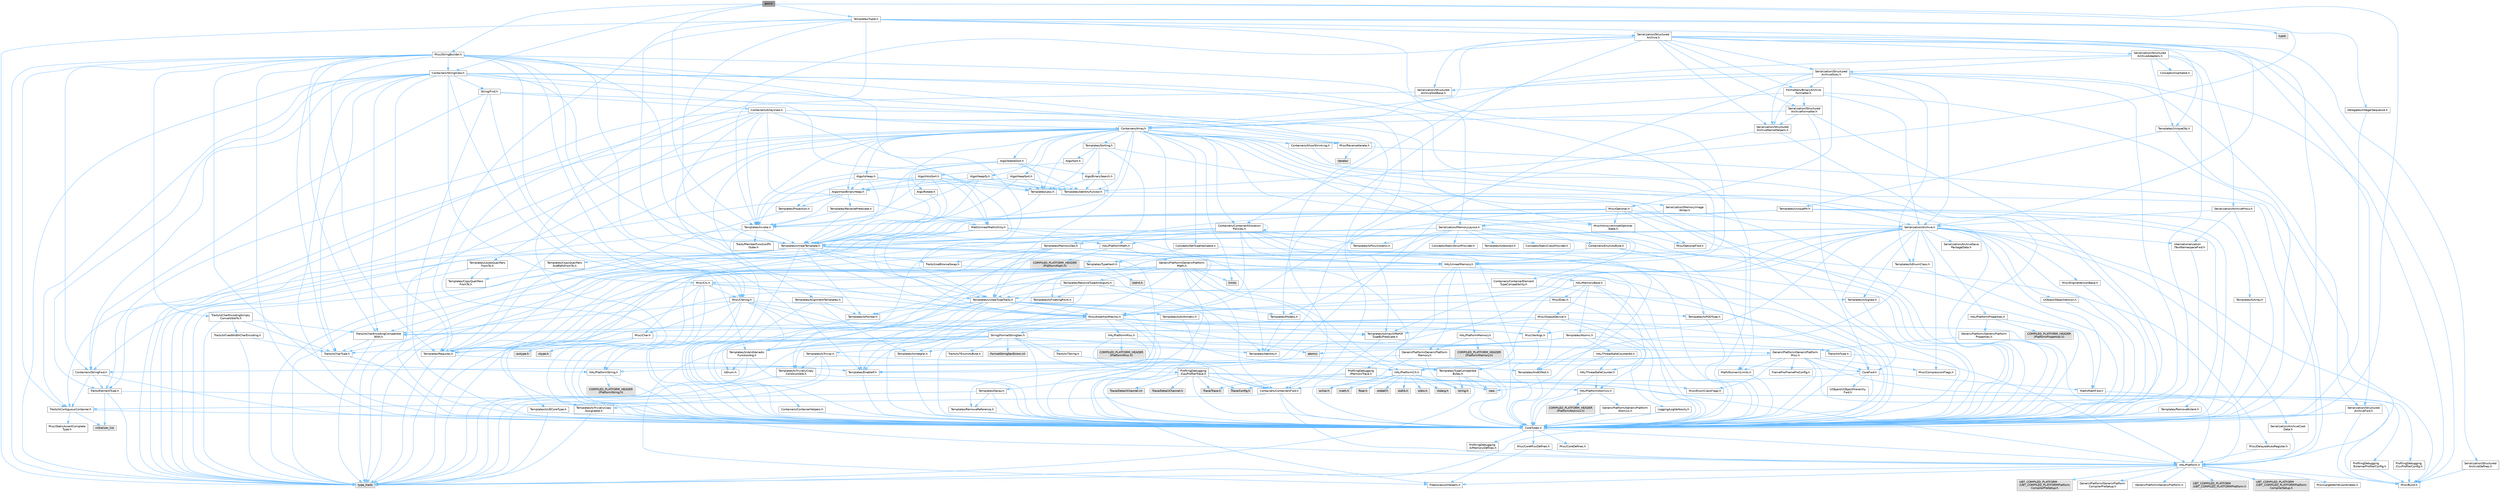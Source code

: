 digraph "Join.h"
{
 // INTERACTIVE_SVG=YES
 // LATEX_PDF_SIZE
  bgcolor="transparent";
  edge [fontname=Helvetica,fontsize=10,labelfontname=Helvetica,labelfontsize=10];
  node [fontname=Helvetica,fontsize=10,shape=box,height=0.2,width=0.4];
  Node1 [id="Node000001",label="Join.h",height=0.2,width=0.4,color="gray40", fillcolor="grey60", style="filled", fontcolor="black",tooltip=" "];
  Node1 -> Node2 [id="edge1_Node000001_Node000002",color="steelblue1",style="solid",tooltip=" "];
  Node2 [id="Node000002",label="CoreTypes.h",height=0.2,width=0.4,color="grey40", fillcolor="white", style="filled",URL="$dc/dec/CoreTypes_8h.html",tooltip=" "];
  Node2 -> Node3 [id="edge2_Node000002_Node000003",color="steelblue1",style="solid",tooltip=" "];
  Node3 [id="Node000003",label="HAL/Platform.h",height=0.2,width=0.4,color="grey40", fillcolor="white", style="filled",URL="$d9/dd0/Platform_8h.html",tooltip=" "];
  Node3 -> Node4 [id="edge3_Node000003_Node000004",color="steelblue1",style="solid",tooltip=" "];
  Node4 [id="Node000004",label="Misc/Build.h",height=0.2,width=0.4,color="grey40", fillcolor="white", style="filled",URL="$d3/dbb/Build_8h.html",tooltip=" "];
  Node3 -> Node5 [id="edge4_Node000003_Node000005",color="steelblue1",style="solid",tooltip=" "];
  Node5 [id="Node000005",label="Misc/LargeWorldCoordinates.h",height=0.2,width=0.4,color="grey40", fillcolor="white", style="filled",URL="$d2/dcb/LargeWorldCoordinates_8h.html",tooltip=" "];
  Node3 -> Node6 [id="edge5_Node000003_Node000006",color="steelblue1",style="solid",tooltip=" "];
  Node6 [id="Node000006",label="type_traits",height=0.2,width=0.4,color="grey60", fillcolor="#E0E0E0", style="filled",tooltip=" "];
  Node3 -> Node7 [id="edge6_Node000003_Node000007",color="steelblue1",style="solid",tooltip=" "];
  Node7 [id="Node000007",label="PreprocessorHelpers.h",height=0.2,width=0.4,color="grey40", fillcolor="white", style="filled",URL="$db/ddb/PreprocessorHelpers_8h.html",tooltip=" "];
  Node3 -> Node8 [id="edge7_Node000003_Node000008",color="steelblue1",style="solid",tooltip=" "];
  Node8 [id="Node000008",label="UBT_COMPILED_PLATFORM\l/UBT_COMPILED_PLATFORMPlatform\lCompilerPreSetup.h",height=0.2,width=0.4,color="grey60", fillcolor="#E0E0E0", style="filled",tooltip=" "];
  Node3 -> Node9 [id="edge8_Node000003_Node000009",color="steelblue1",style="solid",tooltip=" "];
  Node9 [id="Node000009",label="GenericPlatform/GenericPlatform\lCompilerPreSetup.h",height=0.2,width=0.4,color="grey40", fillcolor="white", style="filled",URL="$d9/dc8/GenericPlatformCompilerPreSetup_8h.html",tooltip=" "];
  Node3 -> Node10 [id="edge9_Node000003_Node000010",color="steelblue1",style="solid",tooltip=" "];
  Node10 [id="Node000010",label="GenericPlatform/GenericPlatform.h",height=0.2,width=0.4,color="grey40", fillcolor="white", style="filled",URL="$d6/d84/GenericPlatform_8h.html",tooltip=" "];
  Node3 -> Node11 [id="edge10_Node000003_Node000011",color="steelblue1",style="solid",tooltip=" "];
  Node11 [id="Node000011",label="UBT_COMPILED_PLATFORM\l/UBT_COMPILED_PLATFORMPlatform.h",height=0.2,width=0.4,color="grey60", fillcolor="#E0E0E0", style="filled",tooltip=" "];
  Node3 -> Node12 [id="edge11_Node000003_Node000012",color="steelblue1",style="solid",tooltip=" "];
  Node12 [id="Node000012",label="UBT_COMPILED_PLATFORM\l/UBT_COMPILED_PLATFORMPlatform\lCompilerSetup.h",height=0.2,width=0.4,color="grey60", fillcolor="#E0E0E0", style="filled",tooltip=" "];
  Node2 -> Node13 [id="edge12_Node000002_Node000013",color="steelblue1",style="solid",tooltip=" "];
  Node13 [id="Node000013",label="ProfilingDebugging\l/UMemoryDefines.h",height=0.2,width=0.4,color="grey40", fillcolor="white", style="filled",URL="$d2/da2/UMemoryDefines_8h.html",tooltip=" "];
  Node2 -> Node14 [id="edge13_Node000002_Node000014",color="steelblue1",style="solid",tooltip=" "];
  Node14 [id="Node000014",label="Misc/CoreMiscDefines.h",height=0.2,width=0.4,color="grey40", fillcolor="white", style="filled",URL="$da/d38/CoreMiscDefines_8h.html",tooltip=" "];
  Node14 -> Node3 [id="edge14_Node000014_Node000003",color="steelblue1",style="solid",tooltip=" "];
  Node14 -> Node7 [id="edge15_Node000014_Node000007",color="steelblue1",style="solid",tooltip=" "];
  Node2 -> Node15 [id="edge16_Node000002_Node000015",color="steelblue1",style="solid",tooltip=" "];
  Node15 [id="Node000015",label="Misc/CoreDefines.h",height=0.2,width=0.4,color="grey40", fillcolor="white", style="filled",URL="$d3/dd2/CoreDefines_8h.html",tooltip=" "];
  Node1 -> Node16 [id="edge17_Node000001_Node000016",color="steelblue1",style="solid",tooltip=" "];
  Node16 [id="Node000016",label="Containers/StringView.h",height=0.2,width=0.4,color="grey40", fillcolor="white", style="filled",URL="$dd/dea/StringView_8h.html",tooltip=" "];
  Node16 -> Node2 [id="edge18_Node000016_Node000002",color="steelblue1",style="solid",tooltip=" "];
  Node16 -> Node17 [id="edge19_Node000016_Node000017",color="steelblue1",style="solid",tooltip=" "];
  Node17 [id="Node000017",label="Containers/StringFwd.h",height=0.2,width=0.4,color="grey40", fillcolor="white", style="filled",URL="$df/d37/StringFwd_8h.html",tooltip=" "];
  Node17 -> Node2 [id="edge20_Node000017_Node000002",color="steelblue1",style="solid",tooltip=" "];
  Node17 -> Node18 [id="edge21_Node000017_Node000018",color="steelblue1",style="solid",tooltip=" "];
  Node18 [id="Node000018",label="Traits/ElementType.h",height=0.2,width=0.4,color="grey40", fillcolor="white", style="filled",URL="$d5/d4f/ElementType_8h.html",tooltip=" "];
  Node18 -> Node3 [id="edge22_Node000018_Node000003",color="steelblue1",style="solid",tooltip=" "];
  Node18 -> Node19 [id="edge23_Node000018_Node000019",color="steelblue1",style="solid",tooltip=" "];
  Node19 [id="Node000019",label="initializer_list",height=0.2,width=0.4,color="grey60", fillcolor="#E0E0E0", style="filled",tooltip=" "];
  Node18 -> Node6 [id="edge24_Node000018_Node000006",color="steelblue1",style="solid",tooltip=" "];
  Node17 -> Node20 [id="edge25_Node000017_Node000020",color="steelblue1",style="solid",tooltip=" "];
  Node20 [id="Node000020",label="Traits/IsContiguousContainer.h",height=0.2,width=0.4,color="grey40", fillcolor="white", style="filled",URL="$d5/d3c/IsContiguousContainer_8h.html",tooltip=" "];
  Node20 -> Node2 [id="edge26_Node000020_Node000002",color="steelblue1",style="solid",tooltip=" "];
  Node20 -> Node21 [id="edge27_Node000020_Node000021",color="steelblue1",style="solid",tooltip=" "];
  Node21 [id="Node000021",label="Misc/StaticAssertComplete\lType.h",height=0.2,width=0.4,color="grey40", fillcolor="white", style="filled",URL="$d5/d4e/StaticAssertCompleteType_8h.html",tooltip=" "];
  Node20 -> Node19 [id="edge28_Node000020_Node000019",color="steelblue1",style="solid",tooltip=" "];
  Node16 -> Node22 [id="edge29_Node000016_Node000022",color="steelblue1",style="solid",tooltip=" "];
  Node22 [id="Node000022",label="HAL/UnrealMemory.h",height=0.2,width=0.4,color="grey40", fillcolor="white", style="filled",URL="$d9/d96/UnrealMemory_8h.html",tooltip=" "];
  Node22 -> Node2 [id="edge30_Node000022_Node000002",color="steelblue1",style="solid",tooltip=" "];
  Node22 -> Node23 [id="edge31_Node000022_Node000023",color="steelblue1",style="solid",tooltip=" "];
  Node23 [id="Node000023",label="GenericPlatform/GenericPlatform\lMemory.h",height=0.2,width=0.4,color="grey40", fillcolor="white", style="filled",URL="$dd/d22/GenericPlatformMemory_8h.html",tooltip=" "];
  Node23 -> Node24 [id="edge32_Node000023_Node000024",color="steelblue1",style="solid",tooltip=" "];
  Node24 [id="Node000024",label="CoreFwd.h",height=0.2,width=0.4,color="grey40", fillcolor="white", style="filled",URL="$d1/d1e/CoreFwd_8h.html",tooltip=" "];
  Node24 -> Node2 [id="edge33_Node000024_Node000002",color="steelblue1",style="solid",tooltip=" "];
  Node24 -> Node25 [id="edge34_Node000024_Node000025",color="steelblue1",style="solid",tooltip=" "];
  Node25 [id="Node000025",label="Containers/ContainersFwd.h",height=0.2,width=0.4,color="grey40", fillcolor="white", style="filled",URL="$d4/d0a/ContainersFwd_8h.html",tooltip=" "];
  Node25 -> Node3 [id="edge35_Node000025_Node000003",color="steelblue1",style="solid",tooltip=" "];
  Node25 -> Node2 [id="edge36_Node000025_Node000002",color="steelblue1",style="solid",tooltip=" "];
  Node25 -> Node20 [id="edge37_Node000025_Node000020",color="steelblue1",style="solid",tooltip=" "];
  Node24 -> Node26 [id="edge38_Node000024_Node000026",color="steelblue1",style="solid",tooltip=" "];
  Node26 [id="Node000026",label="Math/MathFwd.h",height=0.2,width=0.4,color="grey40", fillcolor="white", style="filled",URL="$d2/d10/MathFwd_8h.html",tooltip=" "];
  Node26 -> Node3 [id="edge39_Node000026_Node000003",color="steelblue1",style="solid",tooltip=" "];
  Node24 -> Node27 [id="edge40_Node000024_Node000027",color="steelblue1",style="solid",tooltip=" "];
  Node27 [id="Node000027",label="UObject/UObjectHierarchy\lFwd.h",height=0.2,width=0.4,color="grey40", fillcolor="white", style="filled",URL="$d3/d13/UObjectHierarchyFwd_8h.html",tooltip=" "];
  Node23 -> Node2 [id="edge41_Node000023_Node000002",color="steelblue1",style="solid",tooltip=" "];
  Node23 -> Node28 [id="edge42_Node000023_Node000028",color="steelblue1",style="solid",tooltip=" "];
  Node28 [id="Node000028",label="HAL/PlatformString.h",height=0.2,width=0.4,color="grey40", fillcolor="white", style="filled",URL="$db/db5/PlatformString_8h.html",tooltip=" "];
  Node28 -> Node2 [id="edge43_Node000028_Node000002",color="steelblue1",style="solid",tooltip=" "];
  Node28 -> Node29 [id="edge44_Node000028_Node000029",color="steelblue1",style="solid",tooltip=" "];
  Node29 [id="Node000029",label="COMPILED_PLATFORM_HEADER\l(PlatformString.h)",height=0.2,width=0.4,color="grey60", fillcolor="#E0E0E0", style="filled",tooltip=" "];
  Node23 -> Node30 [id="edge45_Node000023_Node000030",color="steelblue1",style="solid",tooltip=" "];
  Node30 [id="Node000030",label="string.h",height=0.2,width=0.4,color="grey60", fillcolor="#E0E0E0", style="filled",tooltip=" "];
  Node23 -> Node31 [id="edge46_Node000023_Node000031",color="steelblue1",style="solid",tooltip=" "];
  Node31 [id="Node000031",label="wchar.h",height=0.2,width=0.4,color="grey60", fillcolor="#E0E0E0", style="filled",tooltip=" "];
  Node22 -> Node32 [id="edge47_Node000022_Node000032",color="steelblue1",style="solid",tooltip=" "];
  Node32 [id="Node000032",label="HAL/MemoryBase.h",height=0.2,width=0.4,color="grey40", fillcolor="white", style="filled",URL="$d6/d9f/MemoryBase_8h.html",tooltip=" "];
  Node32 -> Node2 [id="edge48_Node000032_Node000002",color="steelblue1",style="solid",tooltip=" "];
  Node32 -> Node33 [id="edge49_Node000032_Node000033",color="steelblue1",style="solid",tooltip=" "];
  Node33 [id="Node000033",label="HAL/PlatformAtomics.h",height=0.2,width=0.4,color="grey40", fillcolor="white", style="filled",URL="$d3/d36/PlatformAtomics_8h.html",tooltip=" "];
  Node33 -> Node2 [id="edge50_Node000033_Node000002",color="steelblue1",style="solid",tooltip=" "];
  Node33 -> Node34 [id="edge51_Node000033_Node000034",color="steelblue1",style="solid",tooltip=" "];
  Node34 [id="Node000034",label="GenericPlatform/GenericPlatform\lAtomics.h",height=0.2,width=0.4,color="grey40", fillcolor="white", style="filled",URL="$da/d72/GenericPlatformAtomics_8h.html",tooltip=" "];
  Node34 -> Node2 [id="edge52_Node000034_Node000002",color="steelblue1",style="solid",tooltip=" "];
  Node33 -> Node35 [id="edge53_Node000033_Node000035",color="steelblue1",style="solid",tooltip=" "];
  Node35 [id="Node000035",label="COMPILED_PLATFORM_HEADER\l(PlatformAtomics.h)",height=0.2,width=0.4,color="grey60", fillcolor="#E0E0E0", style="filled",tooltip=" "];
  Node32 -> Node36 [id="edge54_Node000032_Node000036",color="steelblue1",style="solid",tooltip=" "];
  Node36 [id="Node000036",label="HAL/PlatformCrt.h",height=0.2,width=0.4,color="grey40", fillcolor="white", style="filled",URL="$d8/d75/PlatformCrt_8h.html",tooltip=" "];
  Node36 -> Node37 [id="edge55_Node000036_Node000037",color="steelblue1",style="solid",tooltip=" "];
  Node37 [id="Node000037",label="new",height=0.2,width=0.4,color="grey60", fillcolor="#E0E0E0", style="filled",tooltip=" "];
  Node36 -> Node31 [id="edge56_Node000036_Node000031",color="steelblue1",style="solid",tooltip=" "];
  Node36 -> Node38 [id="edge57_Node000036_Node000038",color="steelblue1",style="solid",tooltip=" "];
  Node38 [id="Node000038",label="stddef.h",height=0.2,width=0.4,color="grey60", fillcolor="#E0E0E0", style="filled",tooltip=" "];
  Node36 -> Node39 [id="edge58_Node000036_Node000039",color="steelblue1",style="solid",tooltip=" "];
  Node39 [id="Node000039",label="stdlib.h",height=0.2,width=0.4,color="grey60", fillcolor="#E0E0E0", style="filled",tooltip=" "];
  Node36 -> Node40 [id="edge59_Node000036_Node000040",color="steelblue1",style="solid",tooltip=" "];
  Node40 [id="Node000040",label="stdio.h",height=0.2,width=0.4,color="grey60", fillcolor="#E0E0E0", style="filled",tooltip=" "];
  Node36 -> Node41 [id="edge60_Node000036_Node000041",color="steelblue1",style="solid",tooltip=" "];
  Node41 [id="Node000041",label="stdarg.h",height=0.2,width=0.4,color="grey60", fillcolor="#E0E0E0", style="filled",tooltip=" "];
  Node36 -> Node42 [id="edge61_Node000036_Node000042",color="steelblue1",style="solid",tooltip=" "];
  Node42 [id="Node000042",label="math.h",height=0.2,width=0.4,color="grey60", fillcolor="#E0E0E0", style="filled",tooltip=" "];
  Node36 -> Node43 [id="edge62_Node000036_Node000043",color="steelblue1",style="solid",tooltip=" "];
  Node43 [id="Node000043",label="float.h",height=0.2,width=0.4,color="grey60", fillcolor="#E0E0E0", style="filled",tooltip=" "];
  Node36 -> Node30 [id="edge63_Node000036_Node000030",color="steelblue1",style="solid",tooltip=" "];
  Node32 -> Node44 [id="edge64_Node000032_Node000044",color="steelblue1",style="solid",tooltip=" "];
  Node44 [id="Node000044",label="Misc/Exec.h",height=0.2,width=0.4,color="grey40", fillcolor="white", style="filled",URL="$de/ddb/Exec_8h.html",tooltip=" "];
  Node44 -> Node2 [id="edge65_Node000044_Node000002",color="steelblue1",style="solid",tooltip=" "];
  Node44 -> Node45 [id="edge66_Node000044_Node000045",color="steelblue1",style="solid",tooltip=" "];
  Node45 [id="Node000045",label="Misc/AssertionMacros.h",height=0.2,width=0.4,color="grey40", fillcolor="white", style="filled",URL="$d0/dfa/AssertionMacros_8h.html",tooltip=" "];
  Node45 -> Node2 [id="edge67_Node000045_Node000002",color="steelblue1",style="solid",tooltip=" "];
  Node45 -> Node3 [id="edge68_Node000045_Node000003",color="steelblue1",style="solid",tooltip=" "];
  Node45 -> Node46 [id="edge69_Node000045_Node000046",color="steelblue1",style="solid",tooltip=" "];
  Node46 [id="Node000046",label="HAL/PlatformMisc.h",height=0.2,width=0.4,color="grey40", fillcolor="white", style="filled",URL="$d0/df5/PlatformMisc_8h.html",tooltip=" "];
  Node46 -> Node2 [id="edge70_Node000046_Node000002",color="steelblue1",style="solid",tooltip=" "];
  Node46 -> Node47 [id="edge71_Node000046_Node000047",color="steelblue1",style="solid",tooltip=" "];
  Node47 [id="Node000047",label="GenericPlatform/GenericPlatform\lMisc.h",height=0.2,width=0.4,color="grey40", fillcolor="white", style="filled",URL="$db/d9a/GenericPlatformMisc_8h.html",tooltip=" "];
  Node47 -> Node17 [id="edge72_Node000047_Node000017",color="steelblue1",style="solid",tooltip=" "];
  Node47 -> Node24 [id="edge73_Node000047_Node000024",color="steelblue1",style="solid",tooltip=" "];
  Node47 -> Node2 [id="edge74_Node000047_Node000002",color="steelblue1",style="solid",tooltip=" "];
  Node47 -> Node48 [id="edge75_Node000047_Node000048",color="steelblue1",style="solid",tooltip=" "];
  Node48 [id="Node000048",label="FramePro/FrameProConfig.h",height=0.2,width=0.4,color="grey40", fillcolor="white", style="filled",URL="$d7/d90/FrameProConfig_8h.html",tooltip=" "];
  Node47 -> Node36 [id="edge76_Node000047_Node000036",color="steelblue1",style="solid",tooltip=" "];
  Node47 -> Node49 [id="edge77_Node000047_Node000049",color="steelblue1",style="solid",tooltip=" "];
  Node49 [id="Node000049",label="Math/NumericLimits.h",height=0.2,width=0.4,color="grey40", fillcolor="white", style="filled",URL="$df/d1b/NumericLimits_8h.html",tooltip=" "];
  Node49 -> Node2 [id="edge78_Node000049_Node000002",color="steelblue1",style="solid",tooltip=" "];
  Node47 -> Node50 [id="edge79_Node000047_Node000050",color="steelblue1",style="solid",tooltip=" "];
  Node50 [id="Node000050",label="Misc/CompressionFlags.h",height=0.2,width=0.4,color="grey40", fillcolor="white", style="filled",URL="$d9/d76/CompressionFlags_8h.html",tooltip=" "];
  Node47 -> Node51 [id="edge80_Node000047_Node000051",color="steelblue1",style="solid",tooltip=" "];
  Node51 [id="Node000051",label="Misc/EnumClassFlags.h",height=0.2,width=0.4,color="grey40", fillcolor="white", style="filled",URL="$d8/de7/EnumClassFlags_8h.html",tooltip=" "];
  Node47 -> Node52 [id="edge81_Node000047_Node000052",color="steelblue1",style="solid",tooltip=" "];
  Node52 [id="Node000052",label="ProfilingDebugging\l/CsvProfilerConfig.h",height=0.2,width=0.4,color="grey40", fillcolor="white", style="filled",URL="$d3/d88/CsvProfilerConfig_8h.html",tooltip=" "];
  Node52 -> Node4 [id="edge82_Node000052_Node000004",color="steelblue1",style="solid",tooltip=" "];
  Node47 -> Node53 [id="edge83_Node000047_Node000053",color="steelblue1",style="solid",tooltip=" "];
  Node53 [id="Node000053",label="ProfilingDebugging\l/ExternalProfilerConfig.h",height=0.2,width=0.4,color="grey40", fillcolor="white", style="filled",URL="$d3/dbb/ExternalProfilerConfig_8h.html",tooltip=" "];
  Node53 -> Node4 [id="edge84_Node000053_Node000004",color="steelblue1",style="solid",tooltip=" "];
  Node46 -> Node54 [id="edge85_Node000046_Node000054",color="steelblue1",style="solid",tooltip=" "];
  Node54 [id="Node000054",label="COMPILED_PLATFORM_HEADER\l(PlatformMisc.h)",height=0.2,width=0.4,color="grey60", fillcolor="#E0E0E0", style="filled",tooltip=" "];
  Node46 -> Node55 [id="edge86_Node000046_Node000055",color="steelblue1",style="solid",tooltip=" "];
  Node55 [id="Node000055",label="ProfilingDebugging\l/CpuProfilerTrace.h",height=0.2,width=0.4,color="grey40", fillcolor="white", style="filled",URL="$da/dcb/CpuProfilerTrace_8h.html",tooltip=" "];
  Node55 -> Node2 [id="edge87_Node000055_Node000002",color="steelblue1",style="solid",tooltip=" "];
  Node55 -> Node25 [id="edge88_Node000055_Node000025",color="steelblue1",style="solid",tooltip=" "];
  Node55 -> Node33 [id="edge89_Node000055_Node000033",color="steelblue1",style="solid",tooltip=" "];
  Node55 -> Node7 [id="edge90_Node000055_Node000007",color="steelblue1",style="solid",tooltip=" "];
  Node55 -> Node4 [id="edge91_Node000055_Node000004",color="steelblue1",style="solid",tooltip=" "];
  Node55 -> Node56 [id="edge92_Node000055_Node000056",color="steelblue1",style="solid",tooltip=" "];
  Node56 [id="Node000056",label="Trace/Config.h",height=0.2,width=0.4,color="grey60", fillcolor="#E0E0E0", style="filled",tooltip=" "];
  Node55 -> Node57 [id="edge93_Node000055_Node000057",color="steelblue1",style="solid",tooltip=" "];
  Node57 [id="Node000057",label="Trace/Detail/Channel.h",height=0.2,width=0.4,color="grey60", fillcolor="#E0E0E0", style="filled",tooltip=" "];
  Node55 -> Node58 [id="edge94_Node000055_Node000058",color="steelblue1",style="solid",tooltip=" "];
  Node58 [id="Node000058",label="Trace/Detail/Channel.inl",height=0.2,width=0.4,color="grey60", fillcolor="#E0E0E0", style="filled",tooltip=" "];
  Node55 -> Node59 [id="edge95_Node000055_Node000059",color="steelblue1",style="solid",tooltip=" "];
  Node59 [id="Node000059",label="Trace/Trace.h",height=0.2,width=0.4,color="grey60", fillcolor="#E0E0E0", style="filled",tooltip=" "];
  Node45 -> Node7 [id="edge96_Node000045_Node000007",color="steelblue1",style="solid",tooltip=" "];
  Node45 -> Node60 [id="edge97_Node000045_Node000060",color="steelblue1",style="solid",tooltip=" "];
  Node60 [id="Node000060",label="Templates/EnableIf.h",height=0.2,width=0.4,color="grey40", fillcolor="white", style="filled",URL="$d7/d60/EnableIf_8h.html",tooltip=" "];
  Node60 -> Node2 [id="edge98_Node000060_Node000002",color="steelblue1",style="solid",tooltip=" "];
  Node45 -> Node61 [id="edge99_Node000045_Node000061",color="steelblue1",style="solid",tooltip=" "];
  Node61 [id="Node000061",label="Templates/IsArrayOrRefOf\lTypeByPredicate.h",height=0.2,width=0.4,color="grey40", fillcolor="white", style="filled",URL="$d6/da1/IsArrayOrRefOfTypeByPredicate_8h.html",tooltip=" "];
  Node61 -> Node2 [id="edge100_Node000061_Node000002",color="steelblue1",style="solid",tooltip=" "];
  Node45 -> Node62 [id="edge101_Node000045_Node000062",color="steelblue1",style="solid",tooltip=" "];
  Node62 [id="Node000062",label="Templates/IsValidVariadic\lFunctionArg.h",height=0.2,width=0.4,color="grey40", fillcolor="white", style="filled",URL="$d0/dc8/IsValidVariadicFunctionArg_8h.html",tooltip=" "];
  Node62 -> Node2 [id="edge102_Node000062_Node000002",color="steelblue1",style="solid",tooltip=" "];
  Node62 -> Node63 [id="edge103_Node000062_Node000063",color="steelblue1",style="solid",tooltip=" "];
  Node63 [id="Node000063",label="IsEnum.h",height=0.2,width=0.4,color="grey40", fillcolor="white", style="filled",URL="$d4/de5/IsEnum_8h.html",tooltip=" "];
  Node62 -> Node6 [id="edge104_Node000062_Node000006",color="steelblue1",style="solid",tooltip=" "];
  Node45 -> Node64 [id="edge105_Node000045_Node000064",color="steelblue1",style="solid",tooltip=" "];
  Node64 [id="Node000064",label="Traits/IsCharEncodingCompatible\lWith.h",height=0.2,width=0.4,color="grey40", fillcolor="white", style="filled",URL="$df/dd1/IsCharEncodingCompatibleWith_8h.html",tooltip=" "];
  Node64 -> Node6 [id="edge106_Node000064_Node000006",color="steelblue1",style="solid",tooltip=" "];
  Node64 -> Node65 [id="edge107_Node000064_Node000065",color="steelblue1",style="solid",tooltip=" "];
  Node65 [id="Node000065",label="Traits/IsCharType.h",height=0.2,width=0.4,color="grey40", fillcolor="white", style="filled",URL="$db/d51/IsCharType_8h.html",tooltip=" "];
  Node65 -> Node2 [id="edge108_Node000065_Node000002",color="steelblue1",style="solid",tooltip=" "];
  Node45 -> Node66 [id="edge109_Node000045_Node000066",color="steelblue1",style="solid",tooltip=" "];
  Node66 [id="Node000066",label="Misc/VarArgs.h",height=0.2,width=0.4,color="grey40", fillcolor="white", style="filled",URL="$d5/d6f/VarArgs_8h.html",tooltip=" "];
  Node66 -> Node2 [id="edge110_Node000066_Node000002",color="steelblue1",style="solid",tooltip=" "];
  Node45 -> Node67 [id="edge111_Node000045_Node000067",color="steelblue1",style="solid",tooltip=" "];
  Node67 [id="Node000067",label="String/FormatStringSan.h",height=0.2,width=0.4,color="grey40", fillcolor="white", style="filled",URL="$d3/d8b/FormatStringSan_8h.html",tooltip=" "];
  Node67 -> Node6 [id="edge112_Node000067_Node000006",color="steelblue1",style="solid",tooltip=" "];
  Node67 -> Node2 [id="edge113_Node000067_Node000002",color="steelblue1",style="solid",tooltip=" "];
  Node67 -> Node68 [id="edge114_Node000067_Node000068",color="steelblue1",style="solid",tooltip=" "];
  Node68 [id="Node000068",label="Templates/Requires.h",height=0.2,width=0.4,color="grey40", fillcolor="white", style="filled",URL="$dc/d96/Requires_8h.html",tooltip=" "];
  Node68 -> Node60 [id="edge115_Node000068_Node000060",color="steelblue1",style="solid",tooltip=" "];
  Node68 -> Node6 [id="edge116_Node000068_Node000006",color="steelblue1",style="solid",tooltip=" "];
  Node67 -> Node69 [id="edge117_Node000067_Node000069",color="steelblue1",style="solid",tooltip=" "];
  Node69 [id="Node000069",label="Templates/Identity.h",height=0.2,width=0.4,color="grey40", fillcolor="white", style="filled",URL="$d0/dd5/Identity_8h.html",tooltip=" "];
  Node67 -> Node62 [id="edge118_Node000067_Node000062",color="steelblue1",style="solid",tooltip=" "];
  Node67 -> Node65 [id="edge119_Node000067_Node000065",color="steelblue1",style="solid",tooltip=" "];
  Node67 -> Node70 [id="edge120_Node000067_Node000070",color="steelblue1",style="solid",tooltip=" "];
  Node70 [id="Node000070",label="Traits/IsTEnumAsByte.h",height=0.2,width=0.4,color="grey40", fillcolor="white", style="filled",URL="$d1/de6/IsTEnumAsByte_8h.html",tooltip=" "];
  Node67 -> Node71 [id="edge121_Node000067_Node000071",color="steelblue1",style="solid",tooltip=" "];
  Node71 [id="Node000071",label="Traits/IsTString.h",height=0.2,width=0.4,color="grey40", fillcolor="white", style="filled",URL="$d0/df8/IsTString_8h.html",tooltip=" "];
  Node71 -> Node25 [id="edge122_Node000071_Node000025",color="steelblue1",style="solid",tooltip=" "];
  Node67 -> Node25 [id="edge123_Node000067_Node000025",color="steelblue1",style="solid",tooltip=" "];
  Node67 -> Node72 [id="edge124_Node000067_Node000072",color="steelblue1",style="solid",tooltip=" "];
  Node72 [id="Node000072",label="FormatStringSanErrors.inl",height=0.2,width=0.4,color="grey60", fillcolor="#E0E0E0", style="filled",tooltip=" "];
  Node45 -> Node73 [id="edge125_Node000045_Node000073",color="steelblue1",style="solid",tooltip=" "];
  Node73 [id="Node000073",label="atomic",height=0.2,width=0.4,color="grey60", fillcolor="#E0E0E0", style="filled",tooltip=" "];
  Node32 -> Node74 [id="edge126_Node000032_Node000074",color="steelblue1",style="solid",tooltip=" "];
  Node74 [id="Node000074",label="Misc/OutputDevice.h",height=0.2,width=0.4,color="grey40", fillcolor="white", style="filled",URL="$d7/d32/OutputDevice_8h.html",tooltip=" "];
  Node74 -> Node24 [id="edge127_Node000074_Node000024",color="steelblue1",style="solid",tooltip=" "];
  Node74 -> Node2 [id="edge128_Node000074_Node000002",color="steelblue1",style="solid",tooltip=" "];
  Node74 -> Node75 [id="edge129_Node000074_Node000075",color="steelblue1",style="solid",tooltip=" "];
  Node75 [id="Node000075",label="Logging/LogVerbosity.h",height=0.2,width=0.4,color="grey40", fillcolor="white", style="filled",URL="$d2/d8f/LogVerbosity_8h.html",tooltip=" "];
  Node75 -> Node2 [id="edge130_Node000075_Node000002",color="steelblue1",style="solid",tooltip=" "];
  Node74 -> Node66 [id="edge131_Node000074_Node000066",color="steelblue1",style="solid",tooltip=" "];
  Node74 -> Node61 [id="edge132_Node000074_Node000061",color="steelblue1",style="solid",tooltip=" "];
  Node74 -> Node62 [id="edge133_Node000074_Node000062",color="steelblue1",style="solid",tooltip=" "];
  Node74 -> Node64 [id="edge134_Node000074_Node000064",color="steelblue1",style="solid",tooltip=" "];
  Node32 -> Node76 [id="edge135_Node000032_Node000076",color="steelblue1",style="solid",tooltip=" "];
  Node76 [id="Node000076",label="Templates/Atomic.h",height=0.2,width=0.4,color="grey40", fillcolor="white", style="filled",URL="$d3/d91/Atomic_8h.html",tooltip=" "];
  Node76 -> Node77 [id="edge136_Node000076_Node000077",color="steelblue1",style="solid",tooltip=" "];
  Node77 [id="Node000077",label="HAL/ThreadSafeCounter.h",height=0.2,width=0.4,color="grey40", fillcolor="white", style="filled",URL="$dc/dc9/ThreadSafeCounter_8h.html",tooltip=" "];
  Node77 -> Node2 [id="edge137_Node000077_Node000002",color="steelblue1",style="solid",tooltip=" "];
  Node77 -> Node33 [id="edge138_Node000077_Node000033",color="steelblue1",style="solid",tooltip=" "];
  Node76 -> Node78 [id="edge139_Node000076_Node000078",color="steelblue1",style="solid",tooltip=" "];
  Node78 [id="Node000078",label="HAL/ThreadSafeCounter64.h",height=0.2,width=0.4,color="grey40", fillcolor="white", style="filled",URL="$d0/d12/ThreadSafeCounter64_8h.html",tooltip=" "];
  Node78 -> Node2 [id="edge140_Node000078_Node000002",color="steelblue1",style="solid",tooltip=" "];
  Node78 -> Node77 [id="edge141_Node000078_Node000077",color="steelblue1",style="solid",tooltip=" "];
  Node76 -> Node79 [id="edge142_Node000076_Node000079",color="steelblue1",style="solid",tooltip=" "];
  Node79 [id="Node000079",label="Templates/IsIntegral.h",height=0.2,width=0.4,color="grey40", fillcolor="white", style="filled",URL="$da/d64/IsIntegral_8h.html",tooltip=" "];
  Node79 -> Node2 [id="edge143_Node000079_Node000002",color="steelblue1",style="solid",tooltip=" "];
  Node76 -> Node80 [id="edge144_Node000076_Node000080",color="steelblue1",style="solid",tooltip=" "];
  Node80 [id="Node000080",label="Templates/IsTrivial.h",height=0.2,width=0.4,color="grey40", fillcolor="white", style="filled",URL="$da/d4c/IsTrivial_8h.html",tooltip=" "];
  Node80 -> Node81 [id="edge145_Node000080_Node000081",color="steelblue1",style="solid",tooltip=" "];
  Node81 [id="Node000081",label="Templates/AndOrNot.h",height=0.2,width=0.4,color="grey40", fillcolor="white", style="filled",URL="$db/d0a/AndOrNot_8h.html",tooltip=" "];
  Node81 -> Node2 [id="edge146_Node000081_Node000002",color="steelblue1",style="solid",tooltip=" "];
  Node80 -> Node82 [id="edge147_Node000080_Node000082",color="steelblue1",style="solid",tooltip=" "];
  Node82 [id="Node000082",label="Templates/IsTriviallyCopy\lConstructible.h",height=0.2,width=0.4,color="grey40", fillcolor="white", style="filled",URL="$d3/d78/IsTriviallyCopyConstructible_8h.html",tooltip=" "];
  Node82 -> Node2 [id="edge148_Node000082_Node000002",color="steelblue1",style="solid",tooltip=" "];
  Node82 -> Node6 [id="edge149_Node000082_Node000006",color="steelblue1",style="solid",tooltip=" "];
  Node80 -> Node83 [id="edge150_Node000080_Node000083",color="steelblue1",style="solid",tooltip=" "];
  Node83 [id="Node000083",label="Templates/IsTriviallyCopy\lAssignable.h",height=0.2,width=0.4,color="grey40", fillcolor="white", style="filled",URL="$d2/df2/IsTriviallyCopyAssignable_8h.html",tooltip=" "];
  Node83 -> Node2 [id="edge151_Node000083_Node000002",color="steelblue1",style="solid",tooltip=" "];
  Node83 -> Node6 [id="edge152_Node000083_Node000006",color="steelblue1",style="solid",tooltip=" "];
  Node80 -> Node6 [id="edge153_Node000080_Node000006",color="steelblue1",style="solid",tooltip=" "];
  Node76 -> Node84 [id="edge154_Node000076_Node000084",color="steelblue1",style="solid",tooltip=" "];
  Node84 [id="Node000084",label="Traits/IntType.h",height=0.2,width=0.4,color="grey40", fillcolor="white", style="filled",URL="$d7/deb/IntType_8h.html",tooltip=" "];
  Node84 -> Node3 [id="edge155_Node000084_Node000003",color="steelblue1",style="solid",tooltip=" "];
  Node76 -> Node73 [id="edge156_Node000076_Node000073",color="steelblue1",style="solid",tooltip=" "];
  Node22 -> Node85 [id="edge157_Node000022_Node000085",color="steelblue1",style="solid",tooltip=" "];
  Node85 [id="Node000085",label="HAL/PlatformMemory.h",height=0.2,width=0.4,color="grey40", fillcolor="white", style="filled",URL="$de/d68/PlatformMemory_8h.html",tooltip=" "];
  Node85 -> Node2 [id="edge158_Node000085_Node000002",color="steelblue1",style="solid",tooltip=" "];
  Node85 -> Node23 [id="edge159_Node000085_Node000023",color="steelblue1",style="solid",tooltip=" "];
  Node85 -> Node86 [id="edge160_Node000085_Node000086",color="steelblue1",style="solid",tooltip=" "];
  Node86 [id="Node000086",label="COMPILED_PLATFORM_HEADER\l(PlatformMemory.h)",height=0.2,width=0.4,color="grey60", fillcolor="#E0E0E0", style="filled",tooltip=" "];
  Node22 -> Node87 [id="edge161_Node000022_Node000087",color="steelblue1",style="solid",tooltip=" "];
  Node87 [id="Node000087",label="ProfilingDebugging\l/MemoryTrace.h",height=0.2,width=0.4,color="grey40", fillcolor="white", style="filled",URL="$da/dd7/MemoryTrace_8h.html",tooltip=" "];
  Node87 -> Node3 [id="edge162_Node000087_Node000003",color="steelblue1",style="solid",tooltip=" "];
  Node87 -> Node51 [id="edge163_Node000087_Node000051",color="steelblue1",style="solid",tooltip=" "];
  Node87 -> Node56 [id="edge164_Node000087_Node000056",color="steelblue1",style="solid",tooltip=" "];
  Node87 -> Node59 [id="edge165_Node000087_Node000059",color="steelblue1",style="solid",tooltip=" "];
  Node22 -> Node88 [id="edge166_Node000022_Node000088",color="steelblue1",style="solid",tooltip=" "];
  Node88 [id="Node000088",label="Templates/IsPointer.h",height=0.2,width=0.4,color="grey40", fillcolor="white", style="filled",URL="$d7/d05/IsPointer_8h.html",tooltip=" "];
  Node88 -> Node2 [id="edge167_Node000088_Node000002",color="steelblue1",style="solid",tooltip=" "];
  Node16 -> Node49 [id="edge168_Node000016_Node000049",color="steelblue1",style="solid",tooltip=" "];
  Node16 -> Node89 [id="edge169_Node000016_Node000089",color="steelblue1",style="solid",tooltip=" "];
  Node89 [id="Node000089",label="Math/UnrealMathUtility.h",height=0.2,width=0.4,color="grey40", fillcolor="white", style="filled",URL="$db/db8/UnrealMathUtility_8h.html",tooltip=" "];
  Node89 -> Node2 [id="edge170_Node000089_Node000002",color="steelblue1",style="solid",tooltip=" "];
  Node89 -> Node45 [id="edge171_Node000089_Node000045",color="steelblue1",style="solid",tooltip=" "];
  Node89 -> Node90 [id="edge172_Node000089_Node000090",color="steelblue1",style="solid",tooltip=" "];
  Node90 [id="Node000090",label="HAL/PlatformMath.h",height=0.2,width=0.4,color="grey40", fillcolor="white", style="filled",URL="$dc/d53/PlatformMath_8h.html",tooltip=" "];
  Node90 -> Node2 [id="edge173_Node000090_Node000002",color="steelblue1",style="solid",tooltip=" "];
  Node90 -> Node91 [id="edge174_Node000090_Node000091",color="steelblue1",style="solid",tooltip=" "];
  Node91 [id="Node000091",label="GenericPlatform/GenericPlatform\lMath.h",height=0.2,width=0.4,color="grey40", fillcolor="white", style="filled",URL="$d5/d79/GenericPlatformMath_8h.html",tooltip=" "];
  Node91 -> Node2 [id="edge175_Node000091_Node000002",color="steelblue1",style="solid",tooltip=" "];
  Node91 -> Node25 [id="edge176_Node000091_Node000025",color="steelblue1",style="solid",tooltip=" "];
  Node91 -> Node36 [id="edge177_Node000091_Node000036",color="steelblue1",style="solid",tooltip=" "];
  Node91 -> Node81 [id="edge178_Node000091_Node000081",color="steelblue1",style="solid",tooltip=" "];
  Node91 -> Node92 [id="edge179_Node000091_Node000092",color="steelblue1",style="solid",tooltip=" "];
  Node92 [id="Node000092",label="Templates/Decay.h",height=0.2,width=0.4,color="grey40", fillcolor="white", style="filled",URL="$dd/d0f/Decay_8h.html",tooltip=" "];
  Node92 -> Node2 [id="edge180_Node000092_Node000002",color="steelblue1",style="solid",tooltip=" "];
  Node92 -> Node93 [id="edge181_Node000092_Node000093",color="steelblue1",style="solid",tooltip=" "];
  Node93 [id="Node000093",label="Templates/RemoveReference.h",height=0.2,width=0.4,color="grey40", fillcolor="white", style="filled",URL="$da/dbe/RemoveReference_8h.html",tooltip=" "];
  Node93 -> Node2 [id="edge182_Node000093_Node000002",color="steelblue1",style="solid",tooltip=" "];
  Node92 -> Node6 [id="edge183_Node000092_Node000006",color="steelblue1",style="solid",tooltip=" "];
  Node91 -> Node94 [id="edge184_Node000091_Node000094",color="steelblue1",style="solid",tooltip=" "];
  Node94 [id="Node000094",label="Templates/IsFloatingPoint.h",height=0.2,width=0.4,color="grey40", fillcolor="white", style="filled",URL="$d3/d11/IsFloatingPoint_8h.html",tooltip=" "];
  Node94 -> Node2 [id="edge185_Node000094_Node000002",color="steelblue1",style="solid",tooltip=" "];
  Node91 -> Node95 [id="edge186_Node000091_Node000095",color="steelblue1",style="solid",tooltip=" "];
  Node95 [id="Node000095",label="Templates/UnrealTypeTraits.h",height=0.2,width=0.4,color="grey40", fillcolor="white", style="filled",URL="$d2/d2d/UnrealTypeTraits_8h.html",tooltip=" "];
  Node95 -> Node2 [id="edge187_Node000095_Node000002",color="steelblue1",style="solid",tooltip=" "];
  Node95 -> Node88 [id="edge188_Node000095_Node000088",color="steelblue1",style="solid",tooltip=" "];
  Node95 -> Node45 [id="edge189_Node000095_Node000045",color="steelblue1",style="solid",tooltip=" "];
  Node95 -> Node81 [id="edge190_Node000095_Node000081",color="steelblue1",style="solid",tooltip=" "];
  Node95 -> Node60 [id="edge191_Node000095_Node000060",color="steelblue1",style="solid",tooltip=" "];
  Node95 -> Node96 [id="edge192_Node000095_Node000096",color="steelblue1",style="solid",tooltip=" "];
  Node96 [id="Node000096",label="Templates/IsArithmetic.h",height=0.2,width=0.4,color="grey40", fillcolor="white", style="filled",URL="$d2/d5d/IsArithmetic_8h.html",tooltip=" "];
  Node96 -> Node2 [id="edge193_Node000096_Node000002",color="steelblue1",style="solid",tooltip=" "];
  Node95 -> Node63 [id="edge194_Node000095_Node000063",color="steelblue1",style="solid",tooltip=" "];
  Node95 -> Node97 [id="edge195_Node000095_Node000097",color="steelblue1",style="solid",tooltip=" "];
  Node97 [id="Node000097",label="Templates/Models.h",height=0.2,width=0.4,color="grey40", fillcolor="white", style="filled",URL="$d3/d0c/Models_8h.html",tooltip=" "];
  Node97 -> Node69 [id="edge196_Node000097_Node000069",color="steelblue1",style="solid",tooltip=" "];
  Node95 -> Node98 [id="edge197_Node000095_Node000098",color="steelblue1",style="solid",tooltip=" "];
  Node98 [id="Node000098",label="Templates/IsPODType.h",height=0.2,width=0.4,color="grey40", fillcolor="white", style="filled",URL="$d7/db1/IsPODType_8h.html",tooltip=" "];
  Node98 -> Node2 [id="edge198_Node000098_Node000002",color="steelblue1",style="solid",tooltip=" "];
  Node95 -> Node99 [id="edge199_Node000095_Node000099",color="steelblue1",style="solid",tooltip=" "];
  Node99 [id="Node000099",label="Templates/IsUECoreType.h",height=0.2,width=0.4,color="grey40", fillcolor="white", style="filled",URL="$d1/db8/IsUECoreType_8h.html",tooltip=" "];
  Node99 -> Node2 [id="edge200_Node000099_Node000002",color="steelblue1",style="solid",tooltip=" "];
  Node99 -> Node6 [id="edge201_Node000099_Node000006",color="steelblue1",style="solid",tooltip=" "];
  Node95 -> Node82 [id="edge202_Node000095_Node000082",color="steelblue1",style="solid",tooltip=" "];
  Node91 -> Node68 [id="edge203_Node000091_Node000068",color="steelblue1",style="solid",tooltip=" "];
  Node91 -> Node100 [id="edge204_Node000091_Node000100",color="steelblue1",style="solid",tooltip=" "];
  Node100 [id="Node000100",label="Templates/ResolveTypeAmbiguity.h",height=0.2,width=0.4,color="grey40", fillcolor="white", style="filled",URL="$df/d1f/ResolveTypeAmbiguity_8h.html",tooltip=" "];
  Node100 -> Node2 [id="edge205_Node000100_Node000002",color="steelblue1",style="solid",tooltip=" "];
  Node100 -> Node94 [id="edge206_Node000100_Node000094",color="steelblue1",style="solid",tooltip=" "];
  Node100 -> Node95 [id="edge207_Node000100_Node000095",color="steelblue1",style="solid",tooltip=" "];
  Node100 -> Node101 [id="edge208_Node000100_Node000101",color="steelblue1",style="solid",tooltip=" "];
  Node101 [id="Node000101",label="Templates/IsSigned.h",height=0.2,width=0.4,color="grey40", fillcolor="white", style="filled",URL="$d8/dd8/IsSigned_8h.html",tooltip=" "];
  Node101 -> Node2 [id="edge209_Node000101_Node000002",color="steelblue1",style="solid",tooltip=" "];
  Node100 -> Node79 [id="edge210_Node000100_Node000079",color="steelblue1",style="solid",tooltip=" "];
  Node100 -> Node68 [id="edge211_Node000100_Node000068",color="steelblue1",style="solid",tooltip=" "];
  Node91 -> Node102 [id="edge212_Node000091_Node000102",color="steelblue1",style="solid",tooltip=" "];
  Node102 [id="Node000102",label="Templates/TypeCompatible\lBytes.h",height=0.2,width=0.4,color="grey40", fillcolor="white", style="filled",URL="$df/d0a/TypeCompatibleBytes_8h.html",tooltip=" "];
  Node102 -> Node2 [id="edge213_Node000102_Node000002",color="steelblue1",style="solid",tooltip=" "];
  Node102 -> Node30 [id="edge214_Node000102_Node000030",color="steelblue1",style="solid",tooltip=" "];
  Node102 -> Node37 [id="edge215_Node000102_Node000037",color="steelblue1",style="solid",tooltip=" "];
  Node102 -> Node6 [id="edge216_Node000102_Node000006",color="steelblue1",style="solid",tooltip=" "];
  Node91 -> Node103 [id="edge217_Node000091_Node000103",color="steelblue1",style="solid",tooltip=" "];
  Node103 [id="Node000103",label="limits",height=0.2,width=0.4,color="grey60", fillcolor="#E0E0E0", style="filled",tooltip=" "];
  Node91 -> Node6 [id="edge218_Node000091_Node000006",color="steelblue1",style="solid",tooltip=" "];
  Node90 -> Node104 [id="edge219_Node000090_Node000104",color="steelblue1",style="solid",tooltip=" "];
  Node104 [id="Node000104",label="COMPILED_PLATFORM_HEADER\l(PlatformMath.h)",height=0.2,width=0.4,color="grey60", fillcolor="#E0E0E0", style="filled",tooltip=" "];
  Node89 -> Node26 [id="edge220_Node000089_Node000026",color="steelblue1",style="solid",tooltip=" "];
  Node89 -> Node69 [id="edge221_Node000089_Node000069",color="steelblue1",style="solid",tooltip=" "];
  Node89 -> Node68 [id="edge222_Node000089_Node000068",color="steelblue1",style="solid",tooltip=" "];
  Node16 -> Node105 [id="edge223_Node000016_Node000105",color="steelblue1",style="solid",tooltip=" "];
  Node105 [id="Node000105",label="Misc/Crc.h",height=0.2,width=0.4,color="grey40", fillcolor="white", style="filled",URL="$d4/dd2/Crc_8h.html",tooltip=" "];
  Node105 -> Node2 [id="edge224_Node000105_Node000002",color="steelblue1",style="solid",tooltip=" "];
  Node105 -> Node28 [id="edge225_Node000105_Node000028",color="steelblue1",style="solid",tooltip=" "];
  Node105 -> Node45 [id="edge226_Node000105_Node000045",color="steelblue1",style="solid",tooltip=" "];
  Node105 -> Node106 [id="edge227_Node000105_Node000106",color="steelblue1",style="solid",tooltip=" "];
  Node106 [id="Node000106",label="Misc/CString.h",height=0.2,width=0.4,color="grey40", fillcolor="white", style="filled",URL="$d2/d49/CString_8h.html",tooltip=" "];
  Node106 -> Node2 [id="edge228_Node000106_Node000002",color="steelblue1",style="solid",tooltip=" "];
  Node106 -> Node36 [id="edge229_Node000106_Node000036",color="steelblue1",style="solid",tooltip=" "];
  Node106 -> Node28 [id="edge230_Node000106_Node000028",color="steelblue1",style="solid",tooltip=" "];
  Node106 -> Node45 [id="edge231_Node000106_Node000045",color="steelblue1",style="solid",tooltip=" "];
  Node106 -> Node107 [id="edge232_Node000106_Node000107",color="steelblue1",style="solid",tooltip=" "];
  Node107 [id="Node000107",label="Misc/Char.h",height=0.2,width=0.4,color="grey40", fillcolor="white", style="filled",URL="$d0/d58/Char_8h.html",tooltip=" "];
  Node107 -> Node2 [id="edge233_Node000107_Node000002",color="steelblue1",style="solid",tooltip=" "];
  Node107 -> Node84 [id="edge234_Node000107_Node000084",color="steelblue1",style="solid",tooltip=" "];
  Node107 -> Node108 [id="edge235_Node000107_Node000108",color="steelblue1",style="solid",tooltip=" "];
  Node108 [id="Node000108",label="ctype.h",height=0.2,width=0.4,color="grey60", fillcolor="#E0E0E0", style="filled",tooltip=" "];
  Node107 -> Node109 [id="edge236_Node000107_Node000109",color="steelblue1",style="solid",tooltip=" "];
  Node109 [id="Node000109",label="wctype.h",height=0.2,width=0.4,color="grey60", fillcolor="#E0E0E0", style="filled",tooltip=" "];
  Node107 -> Node6 [id="edge237_Node000107_Node000006",color="steelblue1",style="solid",tooltip=" "];
  Node106 -> Node66 [id="edge238_Node000106_Node000066",color="steelblue1",style="solid",tooltip=" "];
  Node106 -> Node61 [id="edge239_Node000106_Node000061",color="steelblue1",style="solid",tooltip=" "];
  Node106 -> Node62 [id="edge240_Node000106_Node000062",color="steelblue1",style="solid",tooltip=" "];
  Node106 -> Node64 [id="edge241_Node000106_Node000064",color="steelblue1",style="solid",tooltip=" "];
  Node105 -> Node107 [id="edge242_Node000105_Node000107",color="steelblue1",style="solid",tooltip=" "];
  Node105 -> Node95 [id="edge243_Node000105_Node000095",color="steelblue1",style="solid",tooltip=" "];
  Node105 -> Node65 [id="edge244_Node000105_Node000065",color="steelblue1",style="solid",tooltip=" "];
  Node16 -> Node106 [id="edge245_Node000016_Node000106",color="steelblue1",style="solid",tooltip=" "];
  Node16 -> Node110 [id="edge246_Node000016_Node000110",color="steelblue1",style="solid",tooltip=" "];
  Node110 [id="Node000110",label="Misc/ReverseIterate.h",height=0.2,width=0.4,color="grey40", fillcolor="white", style="filled",URL="$db/de3/ReverseIterate_8h.html",tooltip=" "];
  Node110 -> Node3 [id="edge247_Node000110_Node000003",color="steelblue1",style="solid",tooltip=" "];
  Node110 -> Node111 [id="edge248_Node000110_Node000111",color="steelblue1",style="solid",tooltip=" "];
  Node111 [id="Node000111",label="iterator",height=0.2,width=0.4,color="grey60", fillcolor="#E0E0E0", style="filled",tooltip=" "];
  Node16 -> Node112 [id="edge249_Node000016_Node000112",color="steelblue1",style="solid",tooltip=" "];
  Node112 [id="Node000112",label="String/Find.h",height=0.2,width=0.4,color="grey40", fillcolor="white", style="filled",URL="$d7/dda/String_2Find_8h.html",tooltip=" "];
  Node112 -> Node113 [id="edge250_Node000112_Node000113",color="steelblue1",style="solid",tooltip=" "];
  Node113 [id="Node000113",label="Containers/ArrayView.h",height=0.2,width=0.4,color="grey40", fillcolor="white", style="filled",URL="$d7/df4/ArrayView_8h.html",tooltip=" "];
  Node113 -> Node2 [id="edge251_Node000113_Node000002",color="steelblue1",style="solid",tooltip=" "];
  Node113 -> Node25 [id="edge252_Node000113_Node000025",color="steelblue1",style="solid",tooltip=" "];
  Node113 -> Node45 [id="edge253_Node000113_Node000045",color="steelblue1",style="solid",tooltip=" "];
  Node113 -> Node110 [id="edge254_Node000113_Node000110",color="steelblue1",style="solid",tooltip=" "];
  Node113 -> Node114 [id="edge255_Node000113_Node000114",color="steelblue1",style="solid",tooltip=" "];
  Node114 [id="Node000114",label="Misc/IntrusiveUnsetOptional\lState.h",height=0.2,width=0.4,color="grey40", fillcolor="white", style="filled",URL="$d2/d0a/IntrusiveUnsetOptionalState_8h.html",tooltip=" "];
  Node114 -> Node115 [id="edge256_Node000114_Node000115",color="steelblue1",style="solid",tooltip=" "];
  Node115 [id="Node000115",label="Misc/OptionalFwd.h",height=0.2,width=0.4,color="grey40", fillcolor="white", style="filled",URL="$dc/d50/OptionalFwd_8h.html",tooltip=" "];
  Node113 -> Node116 [id="edge257_Node000113_Node000116",color="steelblue1",style="solid",tooltip=" "];
  Node116 [id="Node000116",label="Templates/Invoke.h",height=0.2,width=0.4,color="grey40", fillcolor="white", style="filled",URL="$d7/deb/Invoke_8h.html",tooltip=" "];
  Node116 -> Node2 [id="edge258_Node000116_Node000002",color="steelblue1",style="solid",tooltip=" "];
  Node116 -> Node117 [id="edge259_Node000116_Node000117",color="steelblue1",style="solid",tooltip=" "];
  Node117 [id="Node000117",label="Traits/MemberFunctionPtr\lOuter.h",height=0.2,width=0.4,color="grey40", fillcolor="white", style="filled",URL="$db/da7/MemberFunctionPtrOuter_8h.html",tooltip=" "];
  Node116 -> Node118 [id="edge260_Node000116_Node000118",color="steelblue1",style="solid",tooltip=" "];
  Node118 [id="Node000118",label="Templates/UnrealTemplate.h",height=0.2,width=0.4,color="grey40", fillcolor="white", style="filled",URL="$d4/d24/UnrealTemplate_8h.html",tooltip=" "];
  Node118 -> Node2 [id="edge261_Node000118_Node000002",color="steelblue1",style="solid",tooltip=" "];
  Node118 -> Node88 [id="edge262_Node000118_Node000088",color="steelblue1",style="solid",tooltip=" "];
  Node118 -> Node22 [id="edge263_Node000118_Node000022",color="steelblue1",style="solid",tooltip=" "];
  Node118 -> Node119 [id="edge264_Node000118_Node000119",color="steelblue1",style="solid",tooltip=" "];
  Node119 [id="Node000119",label="Templates/CopyQualifiers\lAndRefsFromTo.h",height=0.2,width=0.4,color="grey40", fillcolor="white", style="filled",URL="$d3/db3/CopyQualifiersAndRefsFromTo_8h.html",tooltip=" "];
  Node119 -> Node120 [id="edge265_Node000119_Node000120",color="steelblue1",style="solid",tooltip=" "];
  Node120 [id="Node000120",label="Templates/CopyQualifiers\lFromTo.h",height=0.2,width=0.4,color="grey40", fillcolor="white", style="filled",URL="$d5/db4/CopyQualifiersFromTo_8h.html",tooltip=" "];
  Node118 -> Node95 [id="edge266_Node000118_Node000095",color="steelblue1",style="solid",tooltip=" "];
  Node118 -> Node93 [id="edge267_Node000118_Node000093",color="steelblue1",style="solid",tooltip=" "];
  Node118 -> Node68 [id="edge268_Node000118_Node000068",color="steelblue1",style="solid",tooltip=" "];
  Node118 -> Node102 [id="edge269_Node000118_Node000102",color="steelblue1",style="solid",tooltip=" "];
  Node118 -> Node69 [id="edge270_Node000118_Node000069",color="steelblue1",style="solid",tooltip=" "];
  Node118 -> Node20 [id="edge271_Node000118_Node000020",color="steelblue1",style="solid",tooltip=" "];
  Node118 -> Node121 [id="edge272_Node000118_Node000121",color="steelblue1",style="solid",tooltip=" "];
  Node121 [id="Node000121",label="Traits/UseBitwiseSwap.h",height=0.2,width=0.4,color="grey40", fillcolor="white", style="filled",URL="$db/df3/UseBitwiseSwap_8h.html",tooltip=" "];
  Node121 -> Node2 [id="edge273_Node000121_Node000002",color="steelblue1",style="solid",tooltip=" "];
  Node121 -> Node6 [id="edge274_Node000121_Node000006",color="steelblue1",style="solid",tooltip=" "];
  Node118 -> Node6 [id="edge275_Node000118_Node000006",color="steelblue1",style="solid",tooltip=" "];
  Node116 -> Node6 [id="edge276_Node000116_Node000006",color="steelblue1",style="solid",tooltip=" "];
  Node113 -> Node95 [id="edge277_Node000113_Node000095",color="steelblue1",style="solid",tooltip=" "];
  Node113 -> Node18 [id="edge278_Node000113_Node000018",color="steelblue1",style="solid",tooltip=" "];
  Node113 -> Node122 [id="edge279_Node000113_Node000122",color="steelblue1",style="solid",tooltip=" "];
  Node122 [id="Node000122",label="Containers/Array.h",height=0.2,width=0.4,color="grey40", fillcolor="white", style="filled",URL="$df/dd0/Array_8h.html",tooltip=" "];
  Node122 -> Node2 [id="edge280_Node000122_Node000002",color="steelblue1",style="solid",tooltip=" "];
  Node122 -> Node45 [id="edge281_Node000122_Node000045",color="steelblue1",style="solid",tooltip=" "];
  Node122 -> Node114 [id="edge282_Node000122_Node000114",color="steelblue1",style="solid",tooltip=" "];
  Node122 -> Node110 [id="edge283_Node000122_Node000110",color="steelblue1",style="solid",tooltip=" "];
  Node122 -> Node22 [id="edge284_Node000122_Node000022",color="steelblue1",style="solid",tooltip=" "];
  Node122 -> Node95 [id="edge285_Node000122_Node000095",color="steelblue1",style="solid",tooltip=" "];
  Node122 -> Node118 [id="edge286_Node000122_Node000118",color="steelblue1",style="solid",tooltip=" "];
  Node122 -> Node123 [id="edge287_Node000122_Node000123",color="steelblue1",style="solid",tooltip=" "];
  Node123 [id="Node000123",label="Containers/AllowShrinking.h",height=0.2,width=0.4,color="grey40", fillcolor="white", style="filled",URL="$d7/d1a/AllowShrinking_8h.html",tooltip=" "];
  Node123 -> Node2 [id="edge288_Node000123_Node000002",color="steelblue1",style="solid",tooltip=" "];
  Node122 -> Node124 [id="edge289_Node000122_Node000124",color="steelblue1",style="solid",tooltip=" "];
  Node124 [id="Node000124",label="Containers/ContainerAllocation\lPolicies.h",height=0.2,width=0.4,color="grey40", fillcolor="white", style="filled",URL="$d7/dff/ContainerAllocationPolicies_8h.html",tooltip=" "];
  Node124 -> Node2 [id="edge290_Node000124_Node000002",color="steelblue1",style="solid",tooltip=" "];
  Node124 -> Node125 [id="edge291_Node000124_Node000125",color="steelblue1",style="solid",tooltip=" "];
  Node125 [id="Node000125",label="Containers/ContainerHelpers.h",height=0.2,width=0.4,color="grey40", fillcolor="white", style="filled",URL="$d7/d33/ContainerHelpers_8h.html",tooltip=" "];
  Node125 -> Node2 [id="edge292_Node000125_Node000002",color="steelblue1",style="solid",tooltip=" "];
  Node124 -> Node124 [id="edge293_Node000124_Node000124",color="steelblue1",style="solid",tooltip=" "];
  Node124 -> Node90 [id="edge294_Node000124_Node000090",color="steelblue1",style="solid",tooltip=" "];
  Node124 -> Node22 [id="edge295_Node000124_Node000022",color="steelblue1",style="solid",tooltip=" "];
  Node124 -> Node49 [id="edge296_Node000124_Node000049",color="steelblue1",style="solid",tooltip=" "];
  Node124 -> Node45 [id="edge297_Node000124_Node000045",color="steelblue1",style="solid",tooltip=" "];
  Node124 -> Node126 [id="edge298_Node000124_Node000126",color="steelblue1",style="solid",tooltip=" "];
  Node126 [id="Node000126",label="Templates/IsPolymorphic.h",height=0.2,width=0.4,color="grey40", fillcolor="white", style="filled",URL="$dc/d20/IsPolymorphic_8h.html",tooltip=" "];
  Node124 -> Node127 [id="edge299_Node000124_Node000127",color="steelblue1",style="solid",tooltip=" "];
  Node127 [id="Node000127",label="Templates/MemoryOps.h",height=0.2,width=0.4,color="grey40", fillcolor="white", style="filled",URL="$db/dea/MemoryOps_8h.html",tooltip=" "];
  Node127 -> Node2 [id="edge300_Node000127_Node000002",color="steelblue1",style="solid",tooltip=" "];
  Node127 -> Node22 [id="edge301_Node000127_Node000022",color="steelblue1",style="solid",tooltip=" "];
  Node127 -> Node83 [id="edge302_Node000127_Node000083",color="steelblue1",style="solid",tooltip=" "];
  Node127 -> Node82 [id="edge303_Node000127_Node000082",color="steelblue1",style="solid",tooltip=" "];
  Node127 -> Node68 [id="edge304_Node000127_Node000068",color="steelblue1",style="solid",tooltip=" "];
  Node127 -> Node95 [id="edge305_Node000127_Node000095",color="steelblue1",style="solid",tooltip=" "];
  Node127 -> Node121 [id="edge306_Node000127_Node000121",color="steelblue1",style="solid",tooltip=" "];
  Node127 -> Node37 [id="edge307_Node000127_Node000037",color="steelblue1",style="solid",tooltip=" "];
  Node127 -> Node6 [id="edge308_Node000127_Node000006",color="steelblue1",style="solid",tooltip=" "];
  Node124 -> Node102 [id="edge309_Node000124_Node000102",color="steelblue1",style="solid",tooltip=" "];
  Node124 -> Node6 [id="edge310_Node000124_Node000006",color="steelblue1",style="solid",tooltip=" "];
  Node122 -> Node128 [id="edge311_Node000122_Node000128",color="steelblue1",style="solid",tooltip=" "];
  Node128 [id="Node000128",label="Containers/ContainerElement\lTypeCompatibility.h",height=0.2,width=0.4,color="grey40", fillcolor="white", style="filled",URL="$df/ddf/ContainerElementTypeCompatibility_8h.html",tooltip=" "];
  Node128 -> Node2 [id="edge312_Node000128_Node000002",color="steelblue1",style="solid",tooltip=" "];
  Node128 -> Node95 [id="edge313_Node000128_Node000095",color="steelblue1",style="solid",tooltip=" "];
  Node122 -> Node129 [id="edge314_Node000122_Node000129",color="steelblue1",style="solid",tooltip=" "];
  Node129 [id="Node000129",label="Serialization/Archive.h",height=0.2,width=0.4,color="grey40", fillcolor="white", style="filled",URL="$d7/d3b/Archive_8h.html",tooltip=" "];
  Node129 -> Node24 [id="edge315_Node000129_Node000024",color="steelblue1",style="solid",tooltip=" "];
  Node129 -> Node2 [id="edge316_Node000129_Node000002",color="steelblue1",style="solid",tooltip=" "];
  Node129 -> Node130 [id="edge317_Node000129_Node000130",color="steelblue1",style="solid",tooltip=" "];
  Node130 [id="Node000130",label="HAL/PlatformProperties.h",height=0.2,width=0.4,color="grey40", fillcolor="white", style="filled",URL="$d9/db0/PlatformProperties_8h.html",tooltip=" "];
  Node130 -> Node2 [id="edge318_Node000130_Node000002",color="steelblue1",style="solid",tooltip=" "];
  Node130 -> Node131 [id="edge319_Node000130_Node000131",color="steelblue1",style="solid",tooltip=" "];
  Node131 [id="Node000131",label="GenericPlatform/GenericPlatform\lProperties.h",height=0.2,width=0.4,color="grey40", fillcolor="white", style="filled",URL="$d2/dcd/GenericPlatformProperties_8h.html",tooltip=" "];
  Node131 -> Node2 [id="edge320_Node000131_Node000002",color="steelblue1",style="solid",tooltip=" "];
  Node131 -> Node47 [id="edge321_Node000131_Node000047",color="steelblue1",style="solid",tooltip=" "];
  Node130 -> Node132 [id="edge322_Node000130_Node000132",color="steelblue1",style="solid",tooltip=" "];
  Node132 [id="Node000132",label="COMPILED_PLATFORM_HEADER\l(PlatformProperties.h)",height=0.2,width=0.4,color="grey60", fillcolor="#E0E0E0", style="filled",tooltip=" "];
  Node129 -> Node133 [id="edge323_Node000129_Node000133",color="steelblue1",style="solid",tooltip=" "];
  Node133 [id="Node000133",label="Internationalization\l/TextNamespaceFwd.h",height=0.2,width=0.4,color="grey40", fillcolor="white", style="filled",URL="$d8/d97/TextNamespaceFwd_8h.html",tooltip=" "];
  Node133 -> Node2 [id="edge324_Node000133_Node000002",color="steelblue1",style="solid",tooltip=" "];
  Node129 -> Node26 [id="edge325_Node000129_Node000026",color="steelblue1",style="solid",tooltip=" "];
  Node129 -> Node45 [id="edge326_Node000129_Node000045",color="steelblue1",style="solid",tooltip=" "];
  Node129 -> Node4 [id="edge327_Node000129_Node000004",color="steelblue1",style="solid",tooltip=" "];
  Node129 -> Node50 [id="edge328_Node000129_Node000050",color="steelblue1",style="solid",tooltip=" "];
  Node129 -> Node134 [id="edge329_Node000129_Node000134",color="steelblue1",style="solid",tooltip=" "];
  Node134 [id="Node000134",label="Misc/EngineVersionBase.h",height=0.2,width=0.4,color="grey40", fillcolor="white", style="filled",URL="$d5/d2b/EngineVersionBase_8h.html",tooltip=" "];
  Node134 -> Node2 [id="edge330_Node000134_Node000002",color="steelblue1",style="solid",tooltip=" "];
  Node129 -> Node66 [id="edge331_Node000129_Node000066",color="steelblue1",style="solid",tooltip=" "];
  Node129 -> Node135 [id="edge332_Node000129_Node000135",color="steelblue1",style="solid",tooltip=" "];
  Node135 [id="Node000135",label="Serialization/ArchiveCook\lData.h",height=0.2,width=0.4,color="grey40", fillcolor="white", style="filled",URL="$dc/db6/ArchiveCookData_8h.html",tooltip=" "];
  Node135 -> Node3 [id="edge333_Node000135_Node000003",color="steelblue1",style="solid",tooltip=" "];
  Node129 -> Node136 [id="edge334_Node000129_Node000136",color="steelblue1",style="solid",tooltip=" "];
  Node136 [id="Node000136",label="Serialization/ArchiveSave\lPackageData.h",height=0.2,width=0.4,color="grey40", fillcolor="white", style="filled",URL="$d1/d37/ArchiveSavePackageData_8h.html",tooltip=" "];
  Node129 -> Node60 [id="edge335_Node000129_Node000060",color="steelblue1",style="solid",tooltip=" "];
  Node129 -> Node61 [id="edge336_Node000129_Node000061",color="steelblue1",style="solid",tooltip=" "];
  Node129 -> Node137 [id="edge337_Node000129_Node000137",color="steelblue1",style="solid",tooltip=" "];
  Node137 [id="Node000137",label="Templates/IsEnumClass.h",height=0.2,width=0.4,color="grey40", fillcolor="white", style="filled",URL="$d7/d15/IsEnumClass_8h.html",tooltip=" "];
  Node137 -> Node2 [id="edge338_Node000137_Node000002",color="steelblue1",style="solid",tooltip=" "];
  Node137 -> Node81 [id="edge339_Node000137_Node000081",color="steelblue1",style="solid",tooltip=" "];
  Node129 -> Node101 [id="edge340_Node000129_Node000101",color="steelblue1",style="solid",tooltip=" "];
  Node129 -> Node62 [id="edge341_Node000129_Node000062",color="steelblue1",style="solid",tooltip=" "];
  Node129 -> Node118 [id="edge342_Node000129_Node000118",color="steelblue1",style="solid",tooltip=" "];
  Node129 -> Node64 [id="edge343_Node000129_Node000064",color="steelblue1",style="solid",tooltip=" "];
  Node129 -> Node138 [id="edge344_Node000129_Node000138",color="steelblue1",style="solid",tooltip=" "];
  Node138 [id="Node000138",label="UObject/ObjectVersion.h",height=0.2,width=0.4,color="grey40", fillcolor="white", style="filled",URL="$da/d63/ObjectVersion_8h.html",tooltip=" "];
  Node138 -> Node2 [id="edge345_Node000138_Node000002",color="steelblue1",style="solid",tooltip=" "];
  Node122 -> Node139 [id="edge346_Node000122_Node000139",color="steelblue1",style="solid",tooltip=" "];
  Node139 [id="Node000139",label="Serialization/MemoryImage\lWriter.h",height=0.2,width=0.4,color="grey40", fillcolor="white", style="filled",URL="$d0/d08/MemoryImageWriter_8h.html",tooltip=" "];
  Node139 -> Node2 [id="edge347_Node000139_Node000002",color="steelblue1",style="solid",tooltip=" "];
  Node139 -> Node140 [id="edge348_Node000139_Node000140",color="steelblue1",style="solid",tooltip=" "];
  Node140 [id="Node000140",label="Serialization/MemoryLayout.h",height=0.2,width=0.4,color="grey40", fillcolor="white", style="filled",URL="$d7/d66/MemoryLayout_8h.html",tooltip=" "];
  Node140 -> Node141 [id="edge349_Node000140_Node000141",color="steelblue1",style="solid",tooltip=" "];
  Node141 [id="Node000141",label="Concepts/StaticClassProvider.h",height=0.2,width=0.4,color="grey40", fillcolor="white", style="filled",URL="$dd/d83/StaticClassProvider_8h.html",tooltip=" "];
  Node140 -> Node142 [id="edge350_Node000140_Node000142",color="steelblue1",style="solid",tooltip=" "];
  Node142 [id="Node000142",label="Concepts/StaticStructProvider.h",height=0.2,width=0.4,color="grey40", fillcolor="white", style="filled",URL="$d5/d77/StaticStructProvider_8h.html",tooltip=" "];
  Node140 -> Node143 [id="edge351_Node000140_Node000143",color="steelblue1",style="solid",tooltip=" "];
  Node143 [id="Node000143",label="Containers/EnumAsByte.h",height=0.2,width=0.4,color="grey40", fillcolor="white", style="filled",URL="$d6/d9a/EnumAsByte_8h.html",tooltip=" "];
  Node143 -> Node2 [id="edge352_Node000143_Node000002",color="steelblue1",style="solid",tooltip=" "];
  Node143 -> Node98 [id="edge353_Node000143_Node000098",color="steelblue1",style="solid",tooltip=" "];
  Node143 -> Node144 [id="edge354_Node000143_Node000144",color="steelblue1",style="solid",tooltip=" "];
  Node144 [id="Node000144",label="Templates/TypeHash.h",height=0.2,width=0.4,color="grey40", fillcolor="white", style="filled",URL="$d1/d62/TypeHash_8h.html",tooltip=" "];
  Node144 -> Node2 [id="edge355_Node000144_Node000002",color="steelblue1",style="solid",tooltip=" "];
  Node144 -> Node68 [id="edge356_Node000144_Node000068",color="steelblue1",style="solid",tooltip=" "];
  Node144 -> Node105 [id="edge357_Node000144_Node000105",color="steelblue1",style="solid",tooltip=" "];
  Node144 -> Node145 [id="edge358_Node000144_Node000145",color="steelblue1",style="solid",tooltip=" "];
  Node145 [id="Node000145",label="stdint.h",height=0.2,width=0.4,color="grey60", fillcolor="#E0E0E0", style="filled",tooltip=" "];
  Node144 -> Node6 [id="edge359_Node000144_Node000006",color="steelblue1",style="solid",tooltip=" "];
  Node140 -> Node17 [id="edge360_Node000140_Node000017",color="steelblue1",style="solid",tooltip=" "];
  Node140 -> Node22 [id="edge361_Node000140_Node000022",color="steelblue1",style="solid",tooltip=" "];
  Node140 -> Node146 [id="edge362_Node000140_Node000146",color="steelblue1",style="solid",tooltip=" "];
  Node146 [id="Node000146",label="Misc/DelayedAutoRegister.h",height=0.2,width=0.4,color="grey40", fillcolor="white", style="filled",URL="$d1/dda/DelayedAutoRegister_8h.html",tooltip=" "];
  Node146 -> Node3 [id="edge363_Node000146_Node000003",color="steelblue1",style="solid",tooltip=" "];
  Node140 -> Node60 [id="edge364_Node000140_Node000060",color="steelblue1",style="solid",tooltip=" "];
  Node140 -> Node147 [id="edge365_Node000140_Node000147",color="steelblue1",style="solid",tooltip=" "];
  Node147 [id="Node000147",label="Templates/IsAbstract.h",height=0.2,width=0.4,color="grey40", fillcolor="white", style="filled",URL="$d8/db7/IsAbstract_8h.html",tooltip=" "];
  Node140 -> Node126 [id="edge366_Node000140_Node000126",color="steelblue1",style="solid",tooltip=" "];
  Node140 -> Node97 [id="edge367_Node000140_Node000097",color="steelblue1",style="solid",tooltip=" "];
  Node140 -> Node118 [id="edge368_Node000140_Node000118",color="steelblue1",style="solid",tooltip=" "];
  Node122 -> Node148 [id="edge369_Node000122_Node000148",color="steelblue1",style="solid",tooltip=" "];
  Node148 [id="Node000148",label="Algo/Heapify.h",height=0.2,width=0.4,color="grey40", fillcolor="white", style="filled",URL="$d0/d2a/Heapify_8h.html",tooltip=" "];
  Node148 -> Node149 [id="edge370_Node000148_Node000149",color="steelblue1",style="solid",tooltip=" "];
  Node149 [id="Node000149",label="Algo/Impl/BinaryHeap.h",height=0.2,width=0.4,color="grey40", fillcolor="white", style="filled",URL="$d7/da3/Algo_2Impl_2BinaryHeap_8h.html",tooltip=" "];
  Node149 -> Node116 [id="edge371_Node000149_Node000116",color="steelblue1",style="solid",tooltip=" "];
  Node149 -> Node150 [id="edge372_Node000149_Node000150",color="steelblue1",style="solid",tooltip=" "];
  Node150 [id="Node000150",label="Templates/Projection.h",height=0.2,width=0.4,color="grey40", fillcolor="white", style="filled",URL="$d7/df0/Projection_8h.html",tooltip=" "];
  Node150 -> Node6 [id="edge373_Node000150_Node000006",color="steelblue1",style="solid",tooltip=" "];
  Node149 -> Node151 [id="edge374_Node000149_Node000151",color="steelblue1",style="solid",tooltip=" "];
  Node151 [id="Node000151",label="Templates/ReversePredicate.h",height=0.2,width=0.4,color="grey40", fillcolor="white", style="filled",URL="$d8/d28/ReversePredicate_8h.html",tooltip=" "];
  Node151 -> Node116 [id="edge375_Node000151_Node000116",color="steelblue1",style="solid",tooltip=" "];
  Node151 -> Node118 [id="edge376_Node000151_Node000118",color="steelblue1",style="solid",tooltip=" "];
  Node149 -> Node6 [id="edge377_Node000149_Node000006",color="steelblue1",style="solid",tooltip=" "];
  Node148 -> Node152 [id="edge378_Node000148_Node000152",color="steelblue1",style="solid",tooltip=" "];
  Node152 [id="Node000152",label="Templates/IdentityFunctor.h",height=0.2,width=0.4,color="grey40", fillcolor="white", style="filled",URL="$d7/d2e/IdentityFunctor_8h.html",tooltip=" "];
  Node152 -> Node3 [id="edge379_Node000152_Node000003",color="steelblue1",style="solid",tooltip=" "];
  Node148 -> Node116 [id="edge380_Node000148_Node000116",color="steelblue1",style="solid",tooltip=" "];
  Node148 -> Node153 [id="edge381_Node000148_Node000153",color="steelblue1",style="solid",tooltip=" "];
  Node153 [id="Node000153",label="Templates/Less.h",height=0.2,width=0.4,color="grey40", fillcolor="white", style="filled",URL="$de/dc8/Less_8h.html",tooltip=" "];
  Node153 -> Node2 [id="edge382_Node000153_Node000002",color="steelblue1",style="solid",tooltip=" "];
  Node153 -> Node118 [id="edge383_Node000153_Node000118",color="steelblue1",style="solid",tooltip=" "];
  Node148 -> Node118 [id="edge384_Node000148_Node000118",color="steelblue1",style="solid",tooltip=" "];
  Node122 -> Node154 [id="edge385_Node000122_Node000154",color="steelblue1",style="solid",tooltip=" "];
  Node154 [id="Node000154",label="Algo/HeapSort.h",height=0.2,width=0.4,color="grey40", fillcolor="white", style="filled",URL="$d3/d92/HeapSort_8h.html",tooltip=" "];
  Node154 -> Node149 [id="edge386_Node000154_Node000149",color="steelblue1",style="solid",tooltip=" "];
  Node154 -> Node152 [id="edge387_Node000154_Node000152",color="steelblue1",style="solid",tooltip=" "];
  Node154 -> Node153 [id="edge388_Node000154_Node000153",color="steelblue1",style="solid",tooltip=" "];
  Node154 -> Node118 [id="edge389_Node000154_Node000118",color="steelblue1",style="solid",tooltip=" "];
  Node122 -> Node155 [id="edge390_Node000122_Node000155",color="steelblue1",style="solid",tooltip=" "];
  Node155 [id="Node000155",label="Algo/IsHeap.h",height=0.2,width=0.4,color="grey40", fillcolor="white", style="filled",URL="$de/d32/IsHeap_8h.html",tooltip=" "];
  Node155 -> Node149 [id="edge391_Node000155_Node000149",color="steelblue1",style="solid",tooltip=" "];
  Node155 -> Node152 [id="edge392_Node000155_Node000152",color="steelblue1",style="solid",tooltip=" "];
  Node155 -> Node116 [id="edge393_Node000155_Node000116",color="steelblue1",style="solid",tooltip=" "];
  Node155 -> Node153 [id="edge394_Node000155_Node000153",color="steelblue1",style="solid",tooltip=" "];
  Node155 -> Node118 [id="edge395_Node000155_Node000118",color="steelblue1",style="solid",tooltip=" "];
  Node122 -> Node149 [id="edge396_Node000122_Node000149",color="steelblue1",style="solid",tooltip=" "];
  Node122 -> Node156 [id="edge397_Node000122_Node000156",color="steelblue1",style="solid",tooltip=" "];
  Node156 [id="Node000156",label="Algo/StableSort.h",height=0.2,width=0.4,color="grey40", fillcolor="white", style="filled",URL="$d7/d3c/StableSort_8h.html",tooltip=" "];
  Node156 -> Node157 [id="edge398_Node000156_Node000157",color="steelblue1",style="solid",tooltip=" "];
  Node157 [id="Node000157",label="Algo/BinarySearch.h",height=0.2,width=0.4,color="grey40", fillcolor="white", style="filled",URL="$db/db4/BinarySearch_8h.html",tooltip=" "];
  Node157 -> Node152 [id="edge399_Node000157_Node000152",color="steelblue1",style="solid",tooltip=" "];
  Node157 -> Node116 [id="edge400_Node000157_Node000116",color="steelblue1",style="solid",tooltip=" "];
  Node157 -> Node153 [id="edge401_Node000157_Node000153",color="steelblue1",style="solid",tooltip=" "];
  Node156 -> Node158 [id="edge402_Node000156_Node000158",color="steelblue1",style="solid",tooltip=" "];
  Node158 [id="Node000158",label="Algo/Rotate.h",height=0.2,width=0.4,color="grey40", fillcolor="white", style="filled",URL="$dd/da7/Rotate_8h.html",tooltip=" "];
  Node158 -> Node118 [id="edge403_Node000158_Node000118",color="steelblue1",style="solid",tooltip=" "];
  Node156 -> Node152 [id="edge404_Node000156_Node000152",color="steelblue1",style="solid",tooltip=" "];
  Node156 -> Node116 [id="edge405_Node000156_Node000116",color="steelblue1",style="solid",tooltip=" "];
  Node156 -> Node153 [id="edge406_Node000156_Node000153",color="steelblue1",style="solid",tooltip=" "];
  Node156 -> Node118 [id="edge407_Node000156_Node000118",color="steelblue1",style="solid",tooltip=" "];
  Node122 -> Node159 [id="edge408_Node000122_Node000159",color="steelblue1",style="solid",tooltip=" "];
  Node159 [id="Node000159",label="Concepts/GetTypeHashable.h",height=0.2,width=0.4,color="grey40", fillcolor="white", style="filled",URL="$d3/da2/GetTypeHashable_8h.html",tooltip=" "];
  Node159 -> Node2 [id="edge409_Node000159_Node000002",color="steelblue1",style="solid",tooltip=" "];
  Node159 -> Node144 [id="edge410_Node000159_Node000144",color="steelblue1",style="solid",tooltip=" "];
  Node122 -> Node152 [id="edge411_Node000122_Node000152",color="steelblue1",style="solid",tooltip=" "];
  Node122 -> Node116 [id="edge412_Node000122_Node000116",color="steelblue1",style="solid",tooltip=" "];
  Node122 -> Node153 [id="edge413_Node000122_Node000153",color="steelblue1",style="solid",tooltip=" "];
  Node122 -> Node160 [id="edge414_Node000122_Node000160",color="steelblue1",style="solid",tooltip=" "];
  Node160 [id="Node000160",label="Templates/LosesQualifiers\lFromTo.h",height=0.2,width=0.4,color="grey40", fillcolor="white", style="filled",URL="$d2/db3/LosesQualifiersFromTo_8h.html",tooltip=" "];
  Node160 -> Node120 [id="edge415_Node000160_Node000120",color="steelblue1",style="solid",tooltip=" "];
  Node160 -> Node6 [id="edge416_Node000160_Node000006",color="steelblue1",style="solid",tooltip=" "];
  Node122 -> Node68 [id="edge417_Node000122_Node000068",color="steelblue1",style="solid",tooltip=" "];
  Node122 -> Node161 [id="edge418_Node000122_Node000161",color="steelblue1",style="solid",tooltip=" "];
  Node161 [id="Node000161",label="Templates/Sorting.h",height=0.2,width=0.4,color="grey40", fillcolor="white", style="filled",URL="$d3/d9e/Sorting_8h.html",tooltip=" "];
  Node161 -> Node2 [id="edge419_Node000161_Node000002",color="steelblue1",style="solid",tooltip=" "];
  Node161 -> Node157 [id="edge420_Node000161_Node000157",color="steelblue1",style="solid",tooltip=" "];
  Node161 -> Node162 [id="edge421_Node000161_Node000162",color="steelblue1",style="solid",tooltip=" "];
  Node162 [id="Node000162",label="Algo/Sort.h",height=0.2,width=0.4,color="grey40", fillcolor="white", style="filled",URL="$d1/d87/Sort_8h.html",tooltip=" "];
  Node162 -> Node163 [id="edge422_Node000162_Node000163",color="steelblue1",style="solid",tooltip=" "];
  Node163 [id="Node000163",label="Algo/IntroSort.h",height=0.2,width=0.4,color="grey40", fillcolor="white", style="filled",URL="$d3/db3/IntroSort_8h.html",tooltip=" "];
  Node163 -> Node149 [id="edge423_Node000163_Node000149",color="steelblue1",style="solid",tooltip=" "];
  Node163 -> Node89 [id="edge424_Node000163_Node000089",color="steelblue1",style="solid",tooltip=" "];
  Node163 -> Node152 [id="edge425_Node000163_Node000152",color="steelblue1",style="solid",tooltip=" "];
  Node163 -> Node116 [id="edge426_Node000163_Node000116",color="steelblue1",style="solid",tooltip=" "];
  Node163 -> Node150 [id="edge427_Node000163_Node000150",color="steelblue1",style="solid",tooltip=" "];
  Node163 -> Node153 [id="edge428_Node000163_Node000153",color="steelblue1",style="solid",tooltip=" "];
  Node163 -> Node118 [id="edge429_Node000163_Node000118",color="steelblue1",style="solid",tooltip=" "];
  Node161 -> Node90 [id="edge430_Node000161_Node000090",color="steelblue1",style="solid",tooltip=" "];
  Node161 -> Node153 [id="edge431_Node000161_Node000153",color="steelblue1",style="solid",tooltip=" "];
  Node122 -> Node164 [id="edge432_Node000122_Node000164",color="steelblue1",style="solid",tooltip=" "];
  Node164 [id="Node000164",label="Templates/AlignmentTemplates.h",height=0.2,width=0.4,color="grey40", fillcolor="white", style="filled",URL="$dd/d32/AlignmentTemplates_8h.html",tooltip=" "];
  Node164 -> Node2 [id="edge433_Node000164_Node000002",color="steelblue1",style="solid",tooltip=" "];
  Node164 -> Node79 [id="edge434_Node000164_Node000079",color="steelblue1",style="solid",tooltip=" "];
  Node164 -> Node88 [id="edge435_Node000164_Node000088",color="steelblue1",style="solid",tooltip=" "];
  Node122 -> Node18 [id="edge436_Node000122_Node000018",color="steelblue1",style="solid",tooltip=" "];
  Node122 -> Node103 [id="edge437_Node000122_Node000103",color="steelblue1",style="solid",tooltip=" "];
  Node122 -> Node6 [id="edge438_Node000122_Node000006",color="steelblue1",style="solid",tooltip=" "];
  Node113 -> Node89 [id="edge439_Node000113_Node000089",color="steelblue1",style="solid",tooltip=" "];
  Node113 -> Node6 [id="edge440_Node000113_Node000006",color="steelblue1",style="solid",tooltip=" "];
  Node112 -> Node25 [id="edge441_Node000112_Node000025",color="steelblue1",style="solid",tooltip=" "];
  Node112 -> Node17 [id="edge442_Node000112_Node000017",color="steelblue1",style="solid",tooltip=" "];
  Node112 -> Node2 [id="edge443_Node000112_Node000002",color="steelblue1",style="solid",tooltip=" "];
  Node112 -> Node106 [id="edge444_Node000112_Node000106",color="steelblue1",style="solid",tooltip=" "];
  Node16 -> Node68 [id="edge445_Node000016_Node000068",color="steelblue1",style="solid",tooltip=" "];
  Node16 -> Node118 [id="edge446_Node000016_Node000118",color="steelblue1",style="solid",tooltip=" "];
  Node16 -> Node18 [id="edge447_Node000016_Node000018",color="steelblue1",style="solid",tooltip=" "];
  Node16 -> Node64 [id="edge448_Node000016_Node000064",color="steelblue1",style="solid",tooltip=" "];
  Node16 -> Node65 [id="edge449_Node000016_Node000065",color="steelblue1",style="solid",tooltip=" "];
  Node16 -> Node20 [id="edge450_Node000016_Node000020",color="steelblue1",style="solid",tooltip=" "];
  Node16 -> Node6 [id="edge451_Node000016_Node000006",color="steelblue1",style="solid",tooltip=" "];
  Node1 -> Node165 [id="edge452_Node000001_Node000165",color="steelblue1",style="solid",tooltip=" "];
  Node165 [id="Node000165",label="Misc/StringBuilder.h",height=0.2,width=0.4,color="grey40", fillcolor="white", style="filled",URL="$d4/d52/StringBuilder_8h.html",tooltip=" "];
  Node165 -> Node17 [id="edge453_Node000165_Node000017",color="steelblue1",style="solid",tooltip=" "];
  Node165 -> Node16 [id="edge454_Node000165_Node000016",color="steelblue1",style="solid",tooltip=" "];
  Node165 -> Node2 [id="edge455_Node000165_Node000002",color="steelblue1",style="solid",tooltip=" "];
  Node165 -> Node28 [id="edge456_Node000165_Node000028",color="steelblue1",style="solid",tooltip=" "];
  Node165 -> Node22 [id="edge457_Node000165_Node000022",color="steelblue1",style="solid",tooltip=" "];
  Node165 -> Node45 [id="edge458_Node000165_Node000045",color="steelblue1",style="solid",tooltip=" "];
  Node165 -> Node106 [id="edge459_Node000165_Node000106",color="steelblue1",style="solid",tooltip=" "];
  Node165 -> Node60 [id="edge460_Node000165_Node000060",color="steelblue1",style="solid",tooltip=" "];
  Node165 -> Node61 [id="edge461_Node000165_Node000061",color="steelblue1",style="solid",tooltip=" "];
  Node165 -> Node62 [id="edge462_Node000165_Node000062",color="steelblue1",style="solid",tooltip=" "];
  Node165 -> Node68 [id="edge463_Node000165_Node000068",color="steelblue1",style="solid",tooltip=" "];
  Node165 -> Node118 [id="edge464_Node000165_Node000118",color="steelblue1",style="solid",tooltip=" "];
  Node165 -> Node95 [id="edge465_Node000165_Node000095",color="steelblue1",style="solid",tooltip=" "];
  Node165 -> Node64 [id="edge466_Node000165_Node000064",color="steelblue1",style="solid",tooltip=" "];
  Node165 -> Node166 [id="edge467_Node000165_Node000166",color="steelblue1",style="solid",tooltip=" "];
  Node166 [id="Node000166",label="Traits/IsCharEncodingSimply\lConvertibleTo.h",height=0.2,width=0.4,color="grey40", fillcolor="white", style="filled",URL="$d4/dee/IsCharEncodingSimplyConvertibleTo_8h.html",tooltip=" "];
  Node166 -> Node6 [id="edge468_Node000166_Node000006",color="steelblue1",style="solid",tooltip=" "];
  Node166 -> Node64 [id="edge469_Node000166_Node000064",color="steelblue1",style="solid",tooltip=" "];
  Node166 -> Node167 [id="edge470_Node000166_Node000167",color="steelblue1",style="solid",tooltip=" "];
  Node167 [id="Node000167",label="Traits/IsFixedWidthCharEncoding.h",height=0.2,width=0.4,color="grey40", fillcolor="white", style="filled",URL="$dc/d9e/IsFixedWidthCharEncoding_8h.html",tooltip=" "];
  Node167 -> Node6 [id="edge471_Node000167_Node000006",color="steelblue1",style="solid",tooltip=" "];
  Node167 -> Node65 [id="edge472_Node000167_Node000065",color="steelblue1",style="solid",tooltip=" "];
  Node166 -> Node65 [id="edge473_Node000166_Node000065",color="steelblue1",style="solid",tooltip=" "];
  Node165 -> Node65 [id="edge474_Node000165_Node000065",color="steelblue1",style="solid",tooltip=" "];
  Node165 -> Node20 [id="edge475_Node000165_Node000020",color="steelblue1",style="solid",tooltip=" "];
  Node165 -> Node6 [id="edge476_Node000165_Node000006",color="steelblue1",style="solid",tooltip=" "];
  Node1 -> Node152 [id="edge477_Node000001_Node000152",color="steelblue1",style="solid",tooltip=" "];
  Node1 -> Node116 [id="edge478_Node000001_Node000116",color="steelblue1",style="solid",tooltip=" "];
  Node1 -> Node168 [id="edge479_Node000001_Node000168",color="steelblue1",style="solid",tooltip=" "];
  Node168 [id="Node000168",label="Templates/Tuple.h",height=0.2,width=0.4,color="grey40", fillcolor="white", style="filled",URL="$d2/d4f/Tuple_8h.html",tooltip=" "];
  Node168 -> Node2 [id="edge480_Node000168_Node000002",color="steelblue1",style="solid",tooltip=" "];
  Node168 -> Node118 [id="edge481_Node000168_Node000118",color="steelblue1",style="solid",tooltip=" "];
  Node168 -> Node169 [id="edge482_Node000168_Node000169",color="steelblue1",style="solid",tooltip=" "];
  Node169 [id="Node000169",label="Delegates/IntegerSequence.h",height=0.2,width=0.4,color="grey40", fillcolor="white", style="filled",URL="$d2/dcc/IntegerSequence_8h.html",tooltip=" "];
  Node169 -> Node2 [id="edge483_Node000169_Node000002",color="steelblue1",style="solid",tooltip=" "];
  Node168 -> Node116 [id="edge484_Node000168_Node000116",color="steelblue1",style="solid",tooltip=" "];
  Node168 -> Node170 [id="edge485_Node000168_Node000170",color="steelblue1",style="solid",tooltip=" "];
  Node170 [id="Node000170",label="Serialization/Structured\lArchive.h",height=0.2,width=0.4,color="grey40", fillcolor="white", style="filled",URL="$d9/d1e/StructuredArchive_8h.html",tooltip=" "];
  Node170 -> Node122 [id="edge486_Node000170_Node000122",color="steelblue1",style="solid",tooltip=" "];
  Node170 -> Node124 [id="edge487_Node000170_Node000124",color="steelblue1",style="solid",tooltip=" "];
  Node170 -> Node2 [id="edge488_Node000170_Node000002",color="steelblue1",style="solid",tooltip=" "];
  Node170 -> Node171 [id="edge489_Node000170_Node000171",color="steelblue1",style="solid",tooltip=" "];
  Node171 [id="Node000171",label="Formatters/BinaryArchive\lFormatter.h",height=0.2,width=0.4,color="grey40", fillcolor="white", style="filled",URL="$d2/d01/BinaryArchiveFormatter_8h.html",tooltip=" "];
  Node171 -> Node122 [id="edge490_Node000171_Node000122",color="steelblue1",style="solid",tooltip=" "];
  Node171 -> Node3 [id="edge491_Node000171_Node000003",color="steelblue1",style="solid",tooltip=" "];
  Node171 -> Node129 [id="edge492_Node000171_Node000129",color="steelblue1",style="solid",tooltip=" "];
  Node171 -> Node172 [id="edge493_Node000171_Node000172",color="steelblue1",style="solid",tooltip=" "];
  Node172 [id="Node000172",label="Serialization/Structured\lArchiveFormatter.h",height=0.2,width=0.4,color="grey40", fillcolor="white", style="filled",URL="$db/dfe/StructuredArchiveFormatter_8h.html",tooltip=" "];
  Node172 -> Node122 [id="edge494_Node000172_Node000122",color="steelblue1",style="solid",tooltip=" "];
  Node172 -> Node24 [id="edge495_Node000172_Node000024",color="steelblue1",style="solid",tooltip=" "];
  Node172 -> Node2 [id="edge496_Node000172_Node000002",color="steelblue1",style="solid",tooltip=" "];
  Node172 -> Node173 [id="edge497_Node000172_Node000173",color="steelblue1",style="solid",tooltip=" "];
  Node173 [id="Node000173",label="Serialization/Structured\lArchiveNameHelpers.h",height=0.2,width=0.4,color="grey40", fillcolor="white", style="filled",URL="$d0/d7b/StructuredArchiveNameHelpers_8h.html",tooltip=" "];
  Node173 -> Node2 [id="edge498_Node000173_Node000002",color="steelblue1",style="solid",tooltip=" "];
  Node173 -> Node69 [id="edge499_Node000173_Node000069",color="steelblue1",style="solid",tooltip=" "];
  Node171 -> Node173 [id="edge500_Node000171_Node000173",color="steelblue1",style="solid",tooltip=" "];
  Node170 -> Node4 [id="edge501_Node000170_Node000004",color="steelblue1",style="solid",tooltip=" "];
  Node170 -> Node129 [id="edge502_Node000170_Node000129",color="steelblue1",style="solid",tooltip=" "];
  Node170 -> Node174 [id="edge503_Node000170_Node000174",color="steelblue1",style="solid",tooltip=" "];
  Node174 [id="Node000174",label="Serialization/Structured\lArchiveAdapters.h",height=0.2,width=0.4,color="grey40", fillcolor="white", style="filled",URL="$d3/de1/StructuredArchiveAdapters_8h.html",tooltip=" "];
  Node174 -> Node2 [id="edge504_Node000174_Node000002",color="steelblue1",style="solid",tooltip=" "];
  Node174 -> Node175 [id="edge505_Node000174_Node000175",color="steelblue1",style="solid",tooltip=" "];
  Node175 [id="Node000175",label="Concepts/Insertable.h",height=0.2,width=0.4,color="grey40", fillcolor="white", style="filled",URL="$d8/d3b/Insertable_8h.html",tooltip=" "];
  Node174 -> Node97 [id="edge506_Node000174_Node000097",color="steelblue1",style="solid",tooltip=" "];
  Node174 -> Node176 [id="edge507_Node000174_Node000176",color="steelblue1",style="solid",tooltip=" "];
  Node176 [id="Node000176",label="Serialization/ArchiveProxy.h",height=0.2,width=0.4,color="grey40", fillcolor="white", style="filled",URL="$dc/dda/ArchiveProxy_8h.html",tooltip=" "];
  Node176 -> Node2 [id="edge508_Node000176_Node000002",color="steelblue1",style="solid",tooltip=" "];
  Node176 -> Node133 [id="edge509_Node000176_Node000133",color="steelblue1",style="solid",tooltip=" "];
  Node176 -> Node129 [id="edge510_Node000176_Node000129",color="steelblue1",style="solid",tooltip=" "];
  Node174 -> Node177 [id="edge511_Node000174_Node000177",color="steelblue1",style="solid",tooltip=" "];
  Node177 [id="Node000177",label="Serialization/Structured\lArchiveSlots.h",height=0.2,width=0.4,color="grey40", fillcolor="white", style="filled",URL="$d2/d87/StructuredArchiveSlots_8h.html",tooltip=" "];
  Node177 -> Node122 [id="edge512_Node000177_Node000122",color="steelblue1",style="solid",tooltip=" "];
  Node177 -> Node2 [id="edge513_Node000177_Node000002",color="steelblue1",style="solid",tooltip=" "];
  Node177 -> Node171 [id="edge514_Node000177_Node000171",color="steelblue1",style="solid",tooltip=" "];
  Node177 -> Node4 [id="edge515_Node000177_Node000004",color="steelblue1",style="solid",tooltip=" "];
  Node177 -> Node178 [id="edge516_Node000177_Node000178",color="steelblue1",style="solid",tooltip=" "];
  Node178 [id="Node000178",label="Misc/Optional.h",height=0.2,width=0.4,color="grey40", fillcolor="white", style="filled",URL="$d2/dae/Optional_8h.html",tooltip=" "];
  Node178 -> Node2 [id="edge517_Node000178_Node000002",color="steelblue1",style="solid",tooltip=" "];
  Node178 -> Node45 [id="edge518_Node000178_Node000045",color="steelblue1",style="solid",tooltip=" "];
  Node178 -> Node114 [id="edge519_Node000178_Node000114",color="steelblue1",style="solid",tooltip=" "];
  Node178 -> Node115 [id="edge520_Node000178_Node000115",color="steelblue1",style="solid",tooltip=" "];
  Node178 -> Node127 [id="edge521_Node000178_Node000127",color="steelblue1",style="solid",tooltip=" "];
  Node178 -> Node118 [id="edge522_Node000178_Node000118",color="steelblue1",style="solid",tooltip=" "];
  Node178 -> Node129 [id="edge523_Node000178_Node000129",color="steelblue1",style="solid",tooltip=" "];
  Node177 -> Node129 [id="edge524_Node000177_Node000129",color="steelblue1",style="solid",tooltip=" "];
  Node177 -> Node179 [id="edge525_Node000177_Node000179",color="steelblue1",style="solid",tooltip=" "];
  Node179 [id="Node000179",label="Serialization/Structured\lArchiveFwd.h",height=0.2,width=0.4,color="grey40", fillcolor="white", style="filled",URL="$d2/df9/StructuredArchiveFwd_8h.html",tooltip=" "];
  Node179 -> Node2 [id="edge526_Node000179_Node000002",color="steelblue1",style="solid",tooltip=" "];
  Node179 -> Node4 [id="edge527_Node000179_Node000004",color="steelblue1",style="solid",tooltip=" "];
  Node179 -> Node6 [id="edge528_Node000179_Node000006",color="steelblue1",style="solid",tooltip=" "];
  Node177 -> Node173 [id="edge529_Node000177_Node000173",color="steelblue1",style="solid",tooltip=" "];
  Node177 -> Node180 [id="edge530_Node000177_Node000180",color="steelblue1",style="solid",tooltip=" "];
  Node180 [id="Node000180",label="Serialization/Structured\lArchiveSlotBase.h",height=0.2,width=0.4,color="grey40", fillcolor="white", style="filled",URL="$d9/d9a/StructuredArchiveSlotBase_8h.html",tooltip=" "];
  Node180 -> Node2 [id="edge531_Node000180_Node000002",color="steelblue1",style="solid",tooltip=" "];
  Node177 -> Node60 [id="edge532_Node000177_Node000060",color="steelblue1",style="solid",tooltip=" "];
  Node177 -> Node137 [id="edge533_Node000177_Node000137",color="steelblue1",style="solid",tooltip=" "];
  Node174 -> Node181 [id="edge534_Node000174_Node000181",color="steelblue1",style="solid",tooltip=" "];
  Node181 [id="Node000181",label="Templates/UniqueObj.h",height=0.2,width=0.4,color="grey40", fillcolor="white", style="filled",URL="$da/d95/UniqueObj_8h.html",tooltip=" "];
  Node181 -> Node2 [id="edge535_Node000181_Node000002",color="steelblue1",style="solid",tooltip=" "];
  Node181 -> Node182 [id="edge536_Node000181_Node000182",color="steelblue1",style="solid",tooltip=" "];
  Node182 [id="Node000182",label="Templates/UniquePtr.h",height=0.2,width=0.4,color="grey40", fillcolor="white", style="filled",URL="$de/d1a/UniquePtr_8h.html",tooltip=" "];
  Node182 -> Node2 [id="edge537_Node000182_Node000002",color="steelblue1",style="solid",tooltip=" "];
  Node182 -> Node118 [id="edge538_Node000182_Node000118",color="steelblue1",style="solid",tooltip=" "];
  Node182 -> Node183 [id="edge539_Node000182_Node000183",color="steelblue1",style="solid",tooltip=" "];
  Node183 [id="Node000183",label="Templates/IsArray.h",height=0.2,width=0.4,color="grey40", fillcolor="white", style="filled",URL="$d8/d8d/IsArray_8h.html",tooltip=" "];
  Node183 -> Node2 [id="edge540_Node000183_Node000002",color="steelblue1",style="solid",tooltip=" "];
  Node182 -> Node184 [id="edge541_Node000182_Node000184",color="steelblue1",style="solid",tooltip=" "];
  Node184 [id="Node000184",label="Templates/RemoveExtent.h",height=0.2,width=0.4,color="grey40", fillcolor="white", style="filled",URL="$dc/de9/RemoveExtent_8h.html",tooltip=" "];
  Node184 -> Node2 [id="edge542_Node000184_Node000002",color="steelblue1",style="solid",tooltip=" "];
  Node182 -> Node68 [id="edge543_Node000182_Node000068",color="steelblue1",style="solid",tooltip=" "];
  Node182 -> Node140 [id="edge544_Node000182_Node000140",color="steelblue1",style="solid",tooltip=" "];
  Node182 -> Node6 [id="edge545_Node000182_Node000006",color="steelblue1",style="solid",tooltip=" "];
  Node170 -> Node185 [id="edge546_Node000170_Node000185",color="steelblue1",style="solid",tooltip=" "];
  Node185 [id="Node000185",label="Serialization/Structured\lArchiveDefines.h",height=0.2,width=0.4,color="grey40", fillcolor="white", style="filled",URL="$d3/d61/StructuredArchiveDefines_8h.html",tooltip=" "];
  Node185 -> Node4 [id="edge547_Node000185_Node000004",color="steelblue1",style="solid",tooltip=" "];
  Node170 -> Node172 [id="edge548_Node000170_Node000172",color="steelblue1",style="solid",tooltip=" "];
  Node170 -> Node179 [id="edge549_Node000170_Node000179",color="steelblue1",style="solid",tooltip=" "];
  Node170 -> Node173 [id="edge550_Node000170_Node000173",color="steelblue1",style="solid",tooltip=" "];
  Node170 -> Node180 [id="edge551_Node000170_Node000180",color="steelblue1",style="solid",tooltip=" "];
  Node170 -> Node177 [id="edge552_Node000170_Node000177",color="steelblue1",style="solid",tooltip=" "];
  Node170 -> Node181 [id="edge553_Node000170_Node000181",color="steelblue1",style="solid",tooltip=" "];
  Node168 -> Node140 [id="edge554_Node000168_Node000140",color="steelblue1",style="solid",tooltip=" "];
  Node168 -> Node68 [id="edge555_Node000168_Node000068",color="steelblue1",style="solid",tooltip=" "];
  Node168 -> Node144 [id="edge556_Node000168_Node000144",color="steelblue1",style="solid",tooltip=" "];
  Node168 -> Node186 [id="edge557_Node000168_Node000186",color="steelblue1",style="solid",tooltip=" "];
  Node186 [id="Node000186",label="tuple",height=0.2,width=0.4,color="grey60", fillcolor="#E0E0E0", style="filled",tooltip=" "];
  Node168 -> Node6 [id="edge558_Node000168_Node000006",color="steelblue1",style="solid",tooltip=" "];
}

